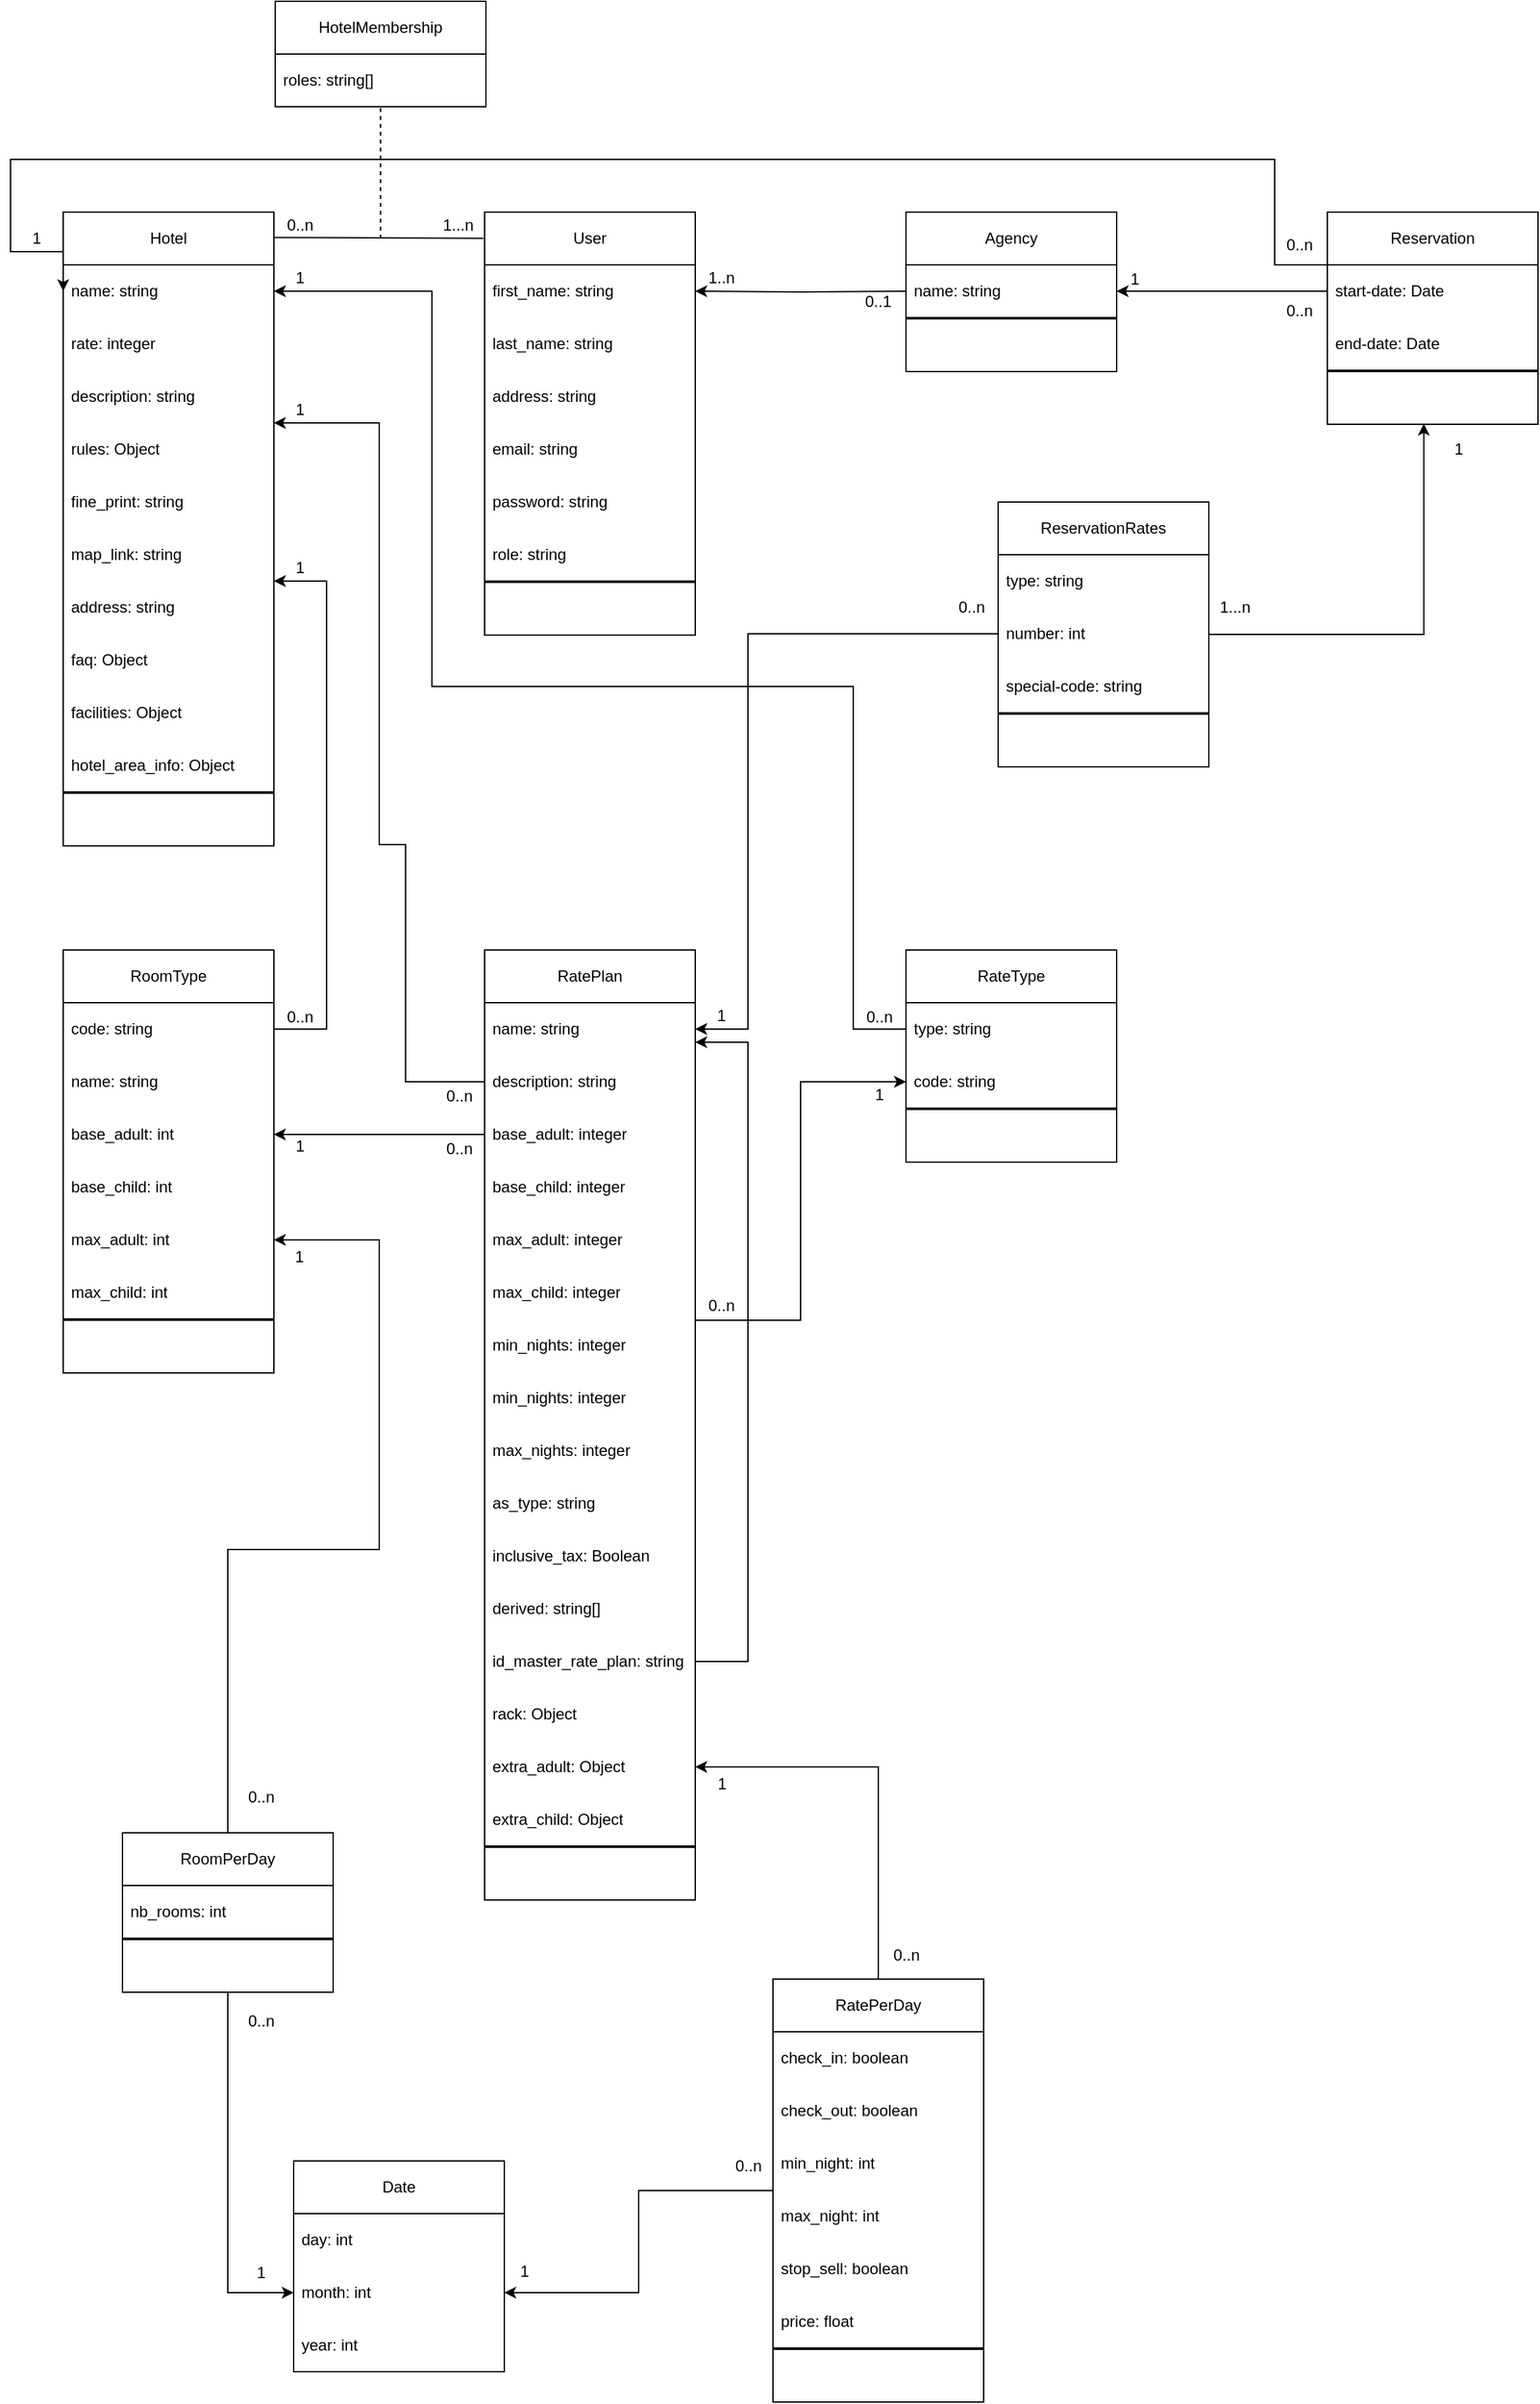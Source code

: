 <mxfile version="26.1.3" pages="2">
  <diagram name="back" id="2IFXZAdZZrmlk66LD_OR">
    <mxGraphModel dx="3695" dy="2671" grid="1" gridSize="10" guides="1" tooltips="1" connect="1" arrows="1" fold="1" page="1" pageScale="1" pageWidth="827" pageHeight="1169" math="0" shadow="0">
      <root>
        <mxCell id="PoB1fa8mYEsgJ53ES_LY-0" />
        <mxCell id="PoB1fa8mYEsgJ53ES_LY-1" parent="PoB1fa8mYEsgJ53ES_LY-0" />
        <mxCell id="PoB1fa8mYEsgJ53ES_LY-2" value="User" style="swimlane;fontStyle=0;childLayout=stackLayout;horizontal=1;startSize=40;horizontalStack=0;resizeParent=1;resizeParentMax=0;resizeLast=0;collapsible=1;marginBottom=0;whiteSpace=wrap;html=1;" parent="PoB1fa8mYEsgJ53ES_LY-1" vertex="1">
          <mxGeometry x="320" width="160" height="321" as="geometry">
            <mxRectangle x="320" width="160" height="40" as="alternateBounds" />
          </mxGeometry>
        </mxCell>
        <mxCell id="PoB1fa8mYEsgJ53ES_LY-4" value="first_name: string" style="text;strokeColor=none;fillColor=none;align=left;verticalAlign=middle;spacingLeft=4;spacingRight=4;overflow=hidden;points=[[0,0.5],[1,0.5]];portConstraint=eastwest;rotatable=0;whiteSpace=wrap;html=1;" parent="PoB1fa8mYEsgJ53ES_LY-2" vertex="1">
          <mxGeometry y="40" width="160" height="40" as="geometry" />
        </mxCell>
        <mxCell id="PoB1fa8mYEsgJ53ES_LY-5" value="&lt;div&gt;last_name: string&lt;/div&gt;" style="text;strokeColor=none;fillColor=none;align=left;verticalAlign=middle;spacingLeft=4;spacingRight=4;overflow=hidden;points=[[0,0.5],[1,0.5]];portConstraint=eastwest;rotatable=0;whiteSpace=wrap;html=1;" parent="PoB1fa8mYEsgJ53ES_LY-2" vertex="1">
          <mxGeometry y="80" width="160" height="40" as="geometry" />
        </mxCell>
        <mxCell id="PoB1fa8mYEsgJ53ES_LY-6" value="address: string" style="text;strokeColor=none;fillColor=none;align=left;verticalAlign=middle;spacingLeft=4;spacingRight=4;overflow=hidden;points=[[0,0.5],[1,0.5]];portConstraint=eastwest;rotatable=0;whiteSpace=wrap;html=1;" parent="PoB1fa8mYEsgJ53ES_LY-2" vertex="1">
          <mxGeometry y="120" width="160" height="40" as="geometry" />
        </mxCell>
        <mxCell id="PoB1fa8mYEsgJ53ES_LY-7" value="email: string" style="text;strokeColor=none;fillColor=none;align=left;verticalAlign=middle;spacingLeft=4;spacingRight=4;overflow=hidden;points=[[0,0.5],[1,0.5]];portConstraint=eastwest;rotatable=0;whiteSpace=wrap;html=1;" parent="PoB1fa8mYEsgJ53ES_LY-2" vertex="1">
          <mxGeometry y="160" width="160" height="40" as="geometry" />
        </mxCell>
        <mxCell id="PoB1fa8mYEsgJ53ES_LY-8" value="password: string" style="text;strokeColor=none;fillColor=none;align=left;verticalAlign=middle;spacingLeft=4;spacingRight=4;overflow=hidden;points=[[0,0.5],[1,0.5]];portConstraint=eastwest;rotatable=0;whiteSpace=wrap;html=1;" parent="PoB1fa8mYEsgJ53ES_LY-2" vertex="1">
          <mxGeometry y="200" width="160" height="40" as="geometry" />
        </mxCell>
        <mxCell id="HLFJAPe5m7c0cAaOUKa2-43" value="role: string" style="text;strokeColor=none;fillColor=none;align=left;verticalAlign=middle;spacingLeft=4;spacingRight=4;overflow=hidden;points=[[0,0.5],[1,0.5]];portConstraint=eastwest;rotatable=0;whiteSpace=wrap;html=1;" parent="PoB1fa8mYEsgJ53ES_LY-2" vertex="1">
          <mxGeometry y="240" width="160" height="40" as="geometry" />
        </mxCell>
        <mxCell id="HLFJAPe5m7c0cAaOUKa2-66" value="name: string" style="text;strokeColor=default;fillColor=none;align=left;verticalAlign=middle;spacingLeft=4;spacingRight=4;overflow=hidden;points=[[0,0.5],[1,0.5]];portConstraint=eastwest;rotatable=0;whiteSpace=wrap;html=1;" parent="PoB1fa8mYEsgJ53ES_LY-2" vertex="1">
          <mxGeometry y="280" width="160" height="1" as="geometry" />
        </mxCell>
        <mxCell id="HLFJAPe5m7c0cAaOUKa2-67" value="&lt;div&gt;&amp;nbsp;&lt;/div&gt;" style="text;strokeColor=none;fillColor=none;align=left;verticalAlign=middle;spacingLeft=4;spacingRight=4;overflow=hidden;points=[[0,0.5],[1,0.5]];portConstraint=eastwest;rotatable=0;whiteSpace=wrap;html=1;" parent="PoB1fa8mYEsgJ53ES_LY-2" vertex="1">
          <mxGeometry y="281" width="160" height="40" as="geometry" />
        </mxCell>
        <mxCell id="PoB1fa8mYEsgJ53ES_LY-12" value="Agency" style="swimlane;fontStyle=0;childLayout=stackLayout;horizontal=1;startSize=40;horizontalStack=0;resizeParent=1;resizeParentMax=0;resizeLast=0;collapsible=1;marginBottom=0;whiteSpace=wrap;html=1;swimlaneLine=1;rounded=0;shadow=0;glass=0;" parent="PoB1fa8mYEsgJ53ES_LY-1" vertex="1">
          <mxGeometry x="640" width="160" height="121" as="geometry">
            <mxRectangle x="680" width="160" height="40" as="alternateBounds" />
          </mxGeometry>
        </mxCell>
        <mxCell id="PoB1fa8mYEsgJ53ES_LY-14" value="name: string" style="text;strokeColor=none;fillColor=none;align=left;verticalAlign=middle;spacingLeft=4;spacingRight=4;overflow=hidden;points=[[0,0.5],[1,0.5]];portConstraint=eastwest;rotatable=0;whiteSpace=wrap;html=1;" parent="PoB1fa8mYEsgJ53ES_LY-12" vertex="1">
          <mxGeometry y="40" width="160" height="40" as="geometry" />
        </mxCell>
        <mxCell id="HLFJAPe5m7c0cAaOUKa2-56" value="name: string" style="text;strokeColor=default;fillColor=none;align=left;verticalAlign=middle;spacingLeft=4;spacingRight=4;overflow=hidden;points=[[0,0.5],[1,0.5]];portConstraint=eastwest;rotatable=0;whiteSpace=wrap;html=1;" parent="PoB1fa8mYEsgJ53ES_LY-12" vertex="1">
          <mxGeometry y="80" width="160" height="1" as="geometry" />
        </mxCell>
        <mxCell id="HLFJAPe5m7c0cAaOUKa2-57" value="&lt;div&gt;&amp;nbsp;&lt;/div&gt;" style="text;strokeColor=none;fillColor=none;align=left;verticalAlign=middle;spacingLeft=4;spacingRight=4;overflow=hidden;points=[[0,0.5],[1,0.5]];portConstraint=eastwest;rotatable=0;whiteSpace=wrap;html=1;" parent="PoB1fa8mYEsgJ53ES_LY-12" vertex="1">
          <mxGeometry y="81" width="160" height="40" as="geometry" />
        </mxCell>
        <mxCell id="PoB1fa8mYEsgJ53ES_LY-16" value="Hotel" style="swimlane;fontStyle=0;childLayout=stackLayout;horizontal=1;startSize=40;horizontalStack=0;resizeParent=1;resizeParentMax=0;resizeLast=0;collapsible=1;marginBottom=0;whiteSpace=wrap;html=1;" parent="PoB1fa8mYEsgJ53ES_LY-1" vertex="1">
          <mxGeometry width="160" height="481" as="geometry">
            <mxRectangle width="160" height="40" as="alternateBounds" />
          </mxGeometry>
        </mxCell>
        <mxCell id="PoB1fa8mYEsgJ53ES_LY-19" value="name: string" style="text;strokeColor=none;fillColor=none;align=left;verticalAlign=middle;spacingLeft=4;spacingRight=4;overflow=hidden;points=[[0,0.5],[1,0.5]];portConstraint=eastwest;rotatable=0;whiteSpace=wrap;html=1;" parent="PoB1fa8mYEsgJ53ES_LY-16" vertex="1">
          <mxGeometry y="40" width="160" height="40" as="geometry" />
        </mxCell>
        <mxCell id="PoB1fa8mYEsgJ53ES_LY-20" value="&lt;div&gt;rate: integer&lt;/div&gt;" style="text;strokeColor=none;fillColor=none;align=left;verticalAlign=middle;spacingLeft=4;spacingRight=4;overflow=hidden;points=[[0,0.5],[1,0.5]];portConstraint=eastwest;rotatable=0;whiteSpace=wrap;html=1;" parent="PoB1fa8mYEsgJ53ES_LY-16" vertex="1">
          <mxGeometry y="80" width="160" height="40" as="geometry" />
        </mxCell>
        <mxCell id="PoB1fa8mYEsgJ53ES_LY-21" value="description: string" style="text;strokeColor=none;fillColor=none;align=left;verticalAlign=middle;spacingLeft=4;spacingRight=4;overflow=hidden;points=[[0,0.5],[1,0.5]];portConstraint=eastwest;rotatable=0;whiteSpace=wrap;html=1;" parent="PoB1fa8mYEsgJ53ES_LY-16" vertex="1">
          <mxGeometry y="120" width="160" height="40" as="geometry" />
        </mxCell>
        <mxCell id="PoB1fa8mYEsgJ53ES_LY-22" value="rules: Object" style="text;strokeColor=none;fillColor=none;align=left;verticalAlign=middle;spacingLeft=4;spacingRight=4;overflow=hidden;points=[[0,0.5],[1,0.5]];portConstraint=eastwest;rotatable=0;whiteSpace=wrap;html=1;" parent="PoB1fa8mYEsgJ53ES_LY-16" vertex="1">
          <mxGeometry y="160" width="160" height="40" as="geometry" />
        </mxCell>
        <mxCell id="PoB1fa8mYEsgJ53ES_LY-23" value="fine_print: string" style="text;strokeColor=none;fillColor=none;align=left;verticalAlign=middle;spacingLeft=4;spacingRight=4;overflow=hidden;points=[[0,0.5],[1,0.5]];portConstraint=eastwest;rotatable=0;whiteSpace=wrap;html=1;" parent="PoB1fa8mYEsgJ53ES_LY-16" vertex="1">
          <mxGeometry y="200" width="160" height="40" as="geometry" />
        </mxCell>
        <mxCell id="PoB1fa8mYEsgJ53ES_LY-24" value="map_link: string" style="text;strokeColor=none;fillColor=none;align=left;verticalAlign=middle;spacingLeft=4;spacingRight=4;overflow=hidden;points=[[0,0.5],[1,0.5]];portConstraint=eastwest;rotatable=0;whiteSpace=wrap;html=1;" parent="PoB1fa8mYEsgJ53ES_LY-16" vertex="1">
          <mxGeometry y="240" width="160" height="40" as="geometry" />
        </mxCell>
        <mxCell id="PoB1fa8mYEsgJ53ES_LY-25" value="address: string" style="text;strokeColor=none;fillColor=none;align=left;verticalAlign=middle;spacingLeft=4;spacingRight=4;overflow=hidden;points=[[0,0.5],[1,0.5]];portConstraint=eastwest;rotatable=0;whiteSpace=wrap;html=1;" parent="PoB1fa8mYEsgJ53ES_LY-16" vertex="1">
          <mxGeometry y="280" width="160" height="40" as="geometry" />
        </mxCell>
        <mxCell id="PoB1fa8mYEsgJ53ES_LY-26" value="faq: Object" style="text;strokeColor=none;fillColor=none;align=left;verticalAlign=middle;spacingLeft=4;spacingRight=4;overflow=hidden;points=[[0,0.5],[1,0.5]];portConstraint=eastwest;rotatable=0;whiteSpace=wrap;html=1;" parent="PoB1fa8mYEsgJ53ES_LY-16" vertex="1">
          <mxGeometry y="320" width="160" height="40" as="geometry" />
        </mxCell>
        <mxCell id="PoB1fa8mYEsgJ53ES_LY-27" value="facilities: Object" style="text;strokeColor=none;fillColor=none;align=left;verticalAlign=middle;spacingLeft=4;spacingRight=4;overflow=hidden;points=[[0,0.5],[1,0.5]];portConstraint=eastwest;rotatable=0;whiteSpace=wrap;html=1;" parent="PoB1fa8mYEsgJ53ES_LY-16" vertex="1">
          <mxGeometry y="360" width="160" height="40" as="geometry" />
        </mxCell>
        <mxCell id="PoB1fa8mYEsgJ53ES_LY-28" value="hotel_area_info: Object" style="text;strokeColor=none;fillColor=none;align=left;verticalAlign=middle;spacingLeft=4;spacingRight=4;overflow=hidden;points=[[0,0.5],[1,0.5]];portConstraint=eastwest;rotatable=0;whiteSpace=wrap;html=1;" parent="PoB1fa8mYEsgJ53ES_LY-16" vertex="1">
          <mxGeometry y="400" width="160" height="40" as="geometry" />
        </mxCell>
        <mxCell id="HLFJAPe5m7c0cAaOUKa2-68" value="name: string" style="text;strokeColor=default;fillColor=none;align=left;verticalAlign=middle;spacingLeft=4;spacingRight=4;overflow=hidden;points=[[0,0.5],[1,0.5]];portConstraint=eastwest;rotatable=0;whiteSpace=wrap;html=1;" parent="PoB1fa8mYEsgJ53ES_LY-16" vertex="1">
          <mxGeometry y="440" width="160" height="1" as="geometry" />
        </mxCell>
        <mxCell id="HLFJAPe5m7c0cAaOUKa2-69" value="&lt;div&gt;&amp;nbsp;&lt;/div&gt;" style="text;strokeColor=none;fillColor=none;align=left;verticalAlign=middle;spacingLeft=4;spacingRight=4;overflow=hidden;points=[[0,0.5],[1,0.5]];portConstraint=eastwest;rotatable=0;whiteSpace=wrap;html=1;" parent="PoB1fa8mYEsgJ53ES_LY-16" vertex="1">
          <mxGeometry y="441" width="160" height="40" as="geometry" />
        </mxCell>
        <mxCell id="PoB1fa8mYEsgJ53ES_LY-33" value="Reservation" style="swimlane;fontStyle=0;childLayout=stackLayout;horizontal=1;startSize=40;horizontalStack=0;resizeParent=1;resizeParentMax=0;resizeLast=0;collapsible=1;marginBottom=0;whiteSpace=wrap;html=1;" parent="PoB1fa8mYEsgJ53ES_LY-1" vertex="1">
          <mxGeometry x="960" width="160" height="161" as="geometry">
            <mxRectangle x="-280" y="80" width="160" height="40" as="alternateBounds" />
          </mxGeometry>
        </mxCell>
        <mxCell id="PoB1fa8mYEsgJ53ES_LY-37" value="start-date: Date" style="text;strokeColor=none;fillColor=none;align=left;verticalAlign=middle;spacingLeft=4;spacingRight=4;overflow=hidden;points=[[0,0.5],[1,0.5]];portConstraint=eastwest;rotatable=0;whiteSpace=wrap;html=1;" parent="PoB1fa8mYEsgJ53ES_LY-33" vertex="1">
          <mxGeometry y="40" width="160" height="40" as="geometry" />
        </mxCell>
        <mxCell id="PoB1fa8mYEsgJ53ES_LY-38" value="end-date: Date" style="text;strokeColor=none;fillColor=none;align=left;verticalAlign=middle;spacingLeft=4;spacingRight=4;overflow=hidden;points=[[0,0.5],[1,0.5]];portConstraint=eastwest;rotatable=0;whiteSpace=wrap;html=1;" parent="PoB1fa8mYEsgJ53ES_LY-33" vertex="1">
          <mxGeometry y="80" width="160" height="40" as="geometry" />
        </mxCell>
        <mxCell id="HLFJAPe5m7c0cAaOUKa2-58" value="name: string" style="text;strokeColor=default;fillColor=none;align=left;verticalAlign=middle;spacingLeft=4;spacingRight=4;overflow=hidden;points=[[0,0.5],[1,0.5]];portConstraint=eastwest;rotatable=0;whiteSpace=wrap;html=1;" parent="PoB1fa8mYEsgJ53ES_LY-33" vertex="1">
          <mxGeometry y="120" width="160" height="1" as="geometry" />
        </mxCell>
        <mxCell id="HLFJAPe5m7c0cAaOUKa2-59" value="&lt;div&gt;&amp;nbsp;&lt;/div&gt;" style="text;strokeColor=none;fillColor=none;align=left;verticalAlign=middle;spacingLeft=4;spacingRight=4;overflow=hidden;points=[[0,0.5],[1,0.5]];portConstraint=eastwest;rotatable=0;whiteSpace=wrap;html=1;" parent="PoB1fa8mYEsgJ53ES_LY-33" vertex="1">
          <mxGeometry y="121" width="160" height="40" as="geometry" />
        </mxCell>
        <mxCell id="PoB1fa8mYEsgJ53ES_LY-40" value="RateType" style="swimlane;fontStyle=0;childLayout=stackLayout;horizontal=1;startSize=40;horizontalStack=0;resizeParent=1;resizeParentMax=0;resizeLast=0;collapsible=1;marginBottom=0;whiteSpace=wrap;html=1;" parent="PoB1fa8mYEsgJ53ES_LY-1" vertex="1">
          <mxGeometry x="640" y="560" width="160" height="161" as="geometry">
            <mxRectangle x="600" y="360" width="160" height="40" as="alternateBounds" />
          </mxGeometry>
        </mxCell>
        <mxCell id="PoB1fa8mYEsgJ53ES_LY-42" value="&lt;div&gt;type: string&lt;/div&gt;" style="text;strokeColor=none;fillColor=none;align=left;verticalAlign=middle;spacingLeft=4;spacingRight=4;overflow=hidden;points=[[0,0.5],[1,0.5]];portConstraint=eastwest;rotatable=0;whiteSpace=wrap;html=1;" parent="PoB1fa8mYEsgJ53ES_LY-40" vertex="1">
          <mxGeometry y="40" width="160" height="40" as="geometry" />
        </mxCell>
        <mxCell id="PoB1fa8mYEsgJ53ES_LY-43" value="code: string" style="text;strokeColor=none;fillColor=none;align=left;verticalAlign=middle;spacingLeft=4;spacingRight=4;overflow=hidden;points=[[0,0.5],[1,0.5]];portConstraint=eastwest;rotatable=0;whiteSpace=wrap;html=1;" parent="PoB1fa8mYEsgJ53ES_LY-40" vertex="1">
          <mxGeometry y="80" width="160" height="40" as="geometry" />
        </mxCell>
        <mxCell id="HLFJAPe5m7c0cAaOUKa2-62" value="name: string" style="text;strokeColor=default;fillColor=none;align=left;verticalAlign=middle;spacingLeft=4;spacingRight=4;overflow=hidden;points=[[0,0.5],[1,0.5]];portConstraint=eastwest;rotatable=0;whiteSpace=wrap;html=1;" parent="PoB1fa8mYEsgJ53ES_LY-40" vertex="1">
          <mxGeometry y="120" width="160" height="1" as="geometry" />
        </mxCell>
        <mxCell id="HLFJAPe5m7c0cAaOUKa2-63" value="&lt;div&gt;&amp;nbsp;&lt;/div&gt;" style="text;strokeColor=none;fillColor=none;align=left;verticalAlign=middle;spacingLeft=4;spacingRight=4;overflow=hidden;points=[[0,0.5],[1,0.5]];portConstraint=eastwest;rotatable=0;whiteSpace=wrap;html=1;" parent="PoB1fa8mYEsgJ53ES_LY-40" vertex="1">
          <mxGeometry y="121" width="160" height="40" as="geometry" />
        </mxCell>
        <mxCell id="PoB1fa8mYEsgJ53ES_LY-44" value="RatePlan" style="swimlane;fontStyle=0;childLayout=stackLayout;horizontal=1;startSize=40;horizontalStack=0;resizeParent=1;resizeParentMax=0;resizeLast=0;collapsible=1;marginBottom=0;whiteSpace=wrap;html=1;direction=east;" parent="PoB1fa8mYEsgJ53ES_LY-1" vertex="1">
          <mxGeometry x="320" y="560" width="160" height="721" as="geometry">
            <mxRectangle x="310" y="380" width="160" height="40" as="alternateBounds" />
          </mxGeometry>
        </mxCell>
        <mxCell id="PoB1fa8mYEsgJ53ES_LY-48" value="name: string" style="text;strokeColor=none;fillColor=none;align=left;verticalAlign=middle;spacingLeft=4;spacingRight=4;overflow=hidden;points=[[0,0.5],[1,0.5]];portConstraint=eastwest;rotatable=0;whiteSpace=wrap;html=1;" parent="PoB1fa8mYEsgJ53ES_LY-44" vertex="1">
          <mxGeometry y="40" width="160" height="40" as="geometry" />
        </mxCell>
        <mxCell id="PoB1fa8mYEsgJ53ES_LY-49" value="description: string" style="text;strokeColor=none;fillColor=none;align=left;verticalAlign=middle;spacingLeft=4;spacingRight=4;overflow=hidden;points=[[0,0.5],[1,0.5]];portConstraint=eastwest;rotatable=0;whiteSpace=wrap;html=1;" parent="PoB1fa8mYEsgJ53ES_LY-44" vertex="1">
          <mxGeometry y="80" width="160" height="40" as="geometry" />
        </mxCell>
        <mxCell id="PoB1fa8mYEsgJ53ES_LY-50" value="base_adult: integer" style="text;strokeColor=none;fillColor=none;align=left;verticalAlign=middle;spacingLeft=4;spacingRight=4;overflow=hidden;points=[[0,0.5],[1,0.5]];portConstraint=eastwest;rotatable=0;whiteSpace=wrap;html=1;" parent="PoB1fa8mYEsgJ53ES_LY-44" vertex="1">
          <mxGeometry y="120" width="160" height="40" as="geometry" />
        </mxCell>
        <mxCell id="PoB1fa8mYEsgJ53ES_LY-51" value="base_child: integer" style="text;strokeColor=none;fillColor=none;align=left;verticalAlign=middle;spacingLeft=4;spacingRight=4;overflow=hidden;points=[[0,0.5],[1,0.5]];portConstraint=eastwest;rotatable=0;whiteSpace=wrap;html=1;" parent="PoB1fa8mYEsgJ53ES_LY-44" vertex="1">
          <mxGeometry y="160" width="160" height="40" as="geometry" />
        </mxCell>
        <mxCell id="PoB1fa8mYEsgJ53ES_LY-52" value="max_adult: integer" style="text;strokeColor=none;fillColor=none;align=left;verticalAlign=middle;spacingLeft=4;spacingRight=4;overflow=hidden;points=[[0,0.5],[1,0.5]];portConstraint=eastwest;rotatable=0;whiteSpace=wrap;html=1;" parent="PoB1fa8mYEsgJ53ES_LY-44" vertex="1">
          <mxGeometry y="200" width="160" height="40" as="geometry" />
        </mxCell>
        <mxCell id="PoB1fa8mYEsgJ53ES_LY-53" value="max_child: integer" style="text;strokeColor=none;fillColor=none;align=left;verticalAlign=middle;spacingLeft=4;spacingRight=4;overflow=hidden;points=[[0,0.5],[1,0.5]];portConstraint=eastwest;rotatable=0;whiteSpace=wrap;html=1;" parent="PoB1fa8mYEsgJ53ES_LY-44" vertex="1">
          <mxGeometry y="240" width="160" height="40" as="geometry" />
        </mxCell>
        <mxCell id="HLFJAPe5m7c0cAaOUKa2-5" value="min_nights: integer" style="text;strokeColor=none;fillColor=none;align=left;verticalAlign=middle;spacingLeft=4;spacingRight=4;overflow=hidden;points=[[0,0.5],[1,0.5]];portConstraint=eastwest;rotatable=0;whiteSpace=wrap;html=1;" parent="PoB1fa8mYEsgJ53ES_LY-44" vertex="1">
          <mxGeometry y="280" width="160" height="40" as="geometry" />
        </mxCell>
        <mxCell id="PoB1fa8mYEsgJ53ES_LY-54" value="min_nights: integer" style="text;strokeColor=none;fillColor=none;align=left;verticalAlign=middle;spacingLeft=4;spacingRight=4;overflow=hidden;points=[[0,0.5],[1,0.5]];portConstraint=eastwest;rotatable=0;whiteSpace=wrap;html=1;" parent="PoB1fa8mYEsgJ53ES_LY-44" vertex="1">
          <mxGeometry y="320" width="160" height="40" as="geometry" />
        </mxCell>
        <mxCell id="PoB1fa8mYEsgJ53ES_LY-55" value="max_nights: integer" style="text;strokeColor=none;fillColor=none;align=left;verticalAlign=middle;spacingLeft=4;spacingRight=4;overflow=hidden;points=[[0,0.5],[1,0.5]];portConstraint=eastwest;rotatable=0;whiteSpace=wrap;html=1;" parent="PoB1fa8mYEsgJ53ES_LY-44" vertex="1">
          <mxGeometry y="360" width="160" height="40" as="geometry" />
        </mxCell>
        <mxCell id="PoB1fa8mYEsgJ53ES_LY-56" value="&lt;div&gt;as_type: string&lt;/div&gt;" style="text;strokeColor=none;fillColor=none;align=left;verticalAlign=middle;spacingLeft=4;spacingRight=4;overflow=hidden;points=[[0,0.5],[1,0.5]];portConstraint=eastwest;rotatable=0;whiteSpace=wrap;html=1;" parent="PoB1fa8mYEsgJ53ES_LY-44" vertex="1">
          <mxGeometry y="400" width="160" height="40" as="geometry" />
        </mxCell>
        <mxCell id="PoB1fa8mYEsgJ53ES_LY-57" value="inclusive_tax: Boolean" style="text;strokeColor=none;fillColor=none;align=left;verticalAlign=middle;spacingLeft=4;spacingRight=4;overflow=hidden;points=[[0,0.5],[1,0.5]];portConstraint=eastwest;rotatable=0;whiteSpace=wrap;html=1;" parent="PoB1fa8mYEsgJ53ES_LY-44" vertex="1">
          <mxGeometry y="440" width="160" height="40" as="geometry" />
        </mxCell>
        <mxCell id="PoB1fa8mYEsgJ53ES_LY-58" value="derived: string[]" style="text;strokeColor=none;fillColor=none;align=left;verticalAlign=middle;spacingLeft=4;spacingRight=4;overflow=hidden;points=[[0,0.5],[1,0.5]];portConstraint=eastwest;rotatable=0;whiteSpace=wrap;html=1;" parent="PoB1fa8mYEsgJ53ES_LY-44" vertex="1">
          <mxGeometry y="480" width="160" height="40" as="geometry" />
        </mxCell>
        <mxCell id="PoB1fa8mYEsgJ53ES_LY-59" value="id_master_rate_plan: string" style="text;strokeColor=none;fillColor=none;align=left;verticalAlign=middle;spacingLeft=4;spacingRight=4;overflow=hidden;points=[[0,0.5],[1,0.5]];portConstraint=eastwest;rotatable=0;whiteSpace=wrap;html=1;" parent="PoB1fa8mYEsgJ53ES_LY-44" vertex="1">
          <mxGeometry y="520" width="160" height="40" as="geometry" />
        </mxCell>
        <mxCell id="PoB1fa8mYEsgJ53ES_LY-60" value="rack: Object" style="text;strokeColor=none;fillColor=none;align=left;verticalAlign=middle;spacingLeft=4;spacingRight=4;overflow=hidden;points=[[0,0.5],[1,0.5]];portConstraint=eastwest;rotatable=0;whiteSpace=wrap;html=1;" parent="PoB1fa8mYEsgJ53ES_LY-44" vertex="1">
          <mxGeometry y="560" width="160" height="40" as="geometry" />
        </mxCell>
        <mxCell id="PoB1fa8mYEsgJ53ES_LY-61" value="extra_adult: Object" style="text;strokeColor=none;fillColor=none;align=left;verticalAlign=middle;spacingLeft=4;spacingRight=4;overflow=hidden;points=[[0,0.5],[1,0.5]];portConstraint=eastwest;rotatable=0;whiteSpace=wrap;html=1;" parent="PoB1fa8mYEsgJ53ES_LY-44" vertex="1">
          <mxGeometry y="600" width="160" height="40" as="geometry" />
        </mxCell>
        <mxCell id="PoB1fa8mYEsgJ53ES_LY-62" value="extra_child: Object" style="text;strokeColor=none;fillColor=none;align=left;verticalAlign=middle;spacingLeft=4;spacingRight=4;overflow=hidden;points=[[0,0.5],[1,0.5]];portConstraint=eastwest;rotatable=0;whiteSpace=wrap;html=1;" parent="PoB1fa8mYEsgJ53ES_LY-44" vertex="1">
          <mxGeometry y="640" width="160" height="40" as="geometry" />
        </mxCell>
        <mxCell id="OgTOjIB5gNcgOwSE4Jq8-29" style="edgeStyle=orthogonalEdgeStyle;rounded=0;orthogonalLoop=1;jettySize=auto;html=1;exitX=1;exitY=0.5;exitDx=0;exitDy=0;" parent="PoB1fa8mYEsgJ53ES_LY-44" source="PoB1fa8mYEsgJ53ES_LY-59" edge="1">
          <mxGeometry relative="1" as="geometry">
            <mxPoint x="160" y="70" as="targetPoint" />
            <Array as="points">
              <mxPoint x="200" y="540" />
              <mxPoint x="200" y="70" />
            </Array>
            <mxPoint x="190" y="620" as="sourcePoint" />
          </mxGeometry>
        </mxCell>
        <mxCell id="HLFJAPe5m7c0cAaOUKa2-64" value="name: string" style="text;strokeColor=default;fillColor=none;align=left;verticalAlign=middle;spacingLeft=4;spacingRight=4;overflow=hidden;points=[[0,0.5],[1,0.5]];portConstraint=eastwest;rotatable=0;whiteSpace=wrap;html=1;" parent="PoB1fa8mYEsgJ53ES_LY-44" vertex="1">
          <mxGeometry y="680" width="160" height="1" as="geometry" />
        </mxCell>
        <mxCell id="HLFJAPe5m7c0cAaOUKa2-65" value="&lt;div&gt;&amp;nbsp;&lt;/div&gt;" style="text;strokeColor=none;fillColor=none;align=left;verticalAlign=middle;spacingLeft=4;spacingRight=4;overflow=hidden;points=[[0,0.5],[1,0.5]];portConstraint=eastwest;rotatable=0;whiteSpace=wrap;html=1;" parent="PoB1fa8mYEsgJ53ES_LY-44" vertex="1">
          <mxGeometry y="681" width="160" height="40" as="geometry" />
        </mxCell>
        <mxCell id="PoB1fa8mYEsgJ53ES_LY-63" value="RoomType" style="swimlane;fontStyle=0;childLayout=stackLayout;horizontal=1;startSize=40;horizontalStack=0;resizeParent=1;resizeParentMax=0;resizeLast=0;collapsible=1;marginBottom=0;whiteSpace=wrap;html=1;" parent="PoB1fa8mYEsgJ53ES_LY-1" vertex="1">
          <mxGeometry y="560" width="160" height="321" as="geometry">
            <mxRectangle y="640" width="160" height="38" as="alternateBounds" />
          </mxGeometry>
        </mxCell>
        <mxCell id="PoB1fa8mYEsgJ53ES_LY-65" value="code: string" style="text;strokeColor=none;fillColor=none;align=left;verticalAlign=middle;spacingLeft=4;spacingRight=4;overflow=hidden;points=[[0,0.5],[1,0.5]];portConstraint=eastwest;rotatable=0;whiteSpace=wrap;html=1;" parent="PoB1fa8mYEsgJ53ES_LY-63" vertex="1">
          <mxGeometry y="40" width="160" height="40" as="geometry" />
        </mxCell>
        <mxCell id="PoB1fa8mYEsgJ53ES_LY-66" value="name: string" style="text;strokeColor=none;fillColor=none;align=left;verticalAlign=middle;spacingLeft=4;spacingRight=4;overflow=hidden;points=[[0,0.5],[1,0.5]];portConstraint=eastwest;rotatable=0;whiteSpace=wrap;html=1;" parent="PoB1fa8mYEsgJ53ES_LY-63" vertex="1">
          <mxGeometry y="80" width="160" height="40" as="geometry" />
        </mxCell>
        <mxCell id="PoB1fa8mYEsgJ53ES_LY-67" value="base_adult: int" style="text;strokeColor=none;fillColor=none;align=left;verticalAlign=middle;spacingLeft=4;spacingRight=4;overflow=hidden;points=[[0,0.5],[1,0.5]];portConstraint=eastwest;rotatable=0;whiteSpace=wrap;html=1;" parent="PoB1fa8mYEsgJ53ES_LY-63" vertex="1">
          <mxGeometry y="120" width="160" height="40" as="geometry" />
        </mxCell>
        <mxCell id="PoB1fa8mYEsgJ53ES_LY-68" value="base_child: int" style="text;strokeColor=none;fillColor=none;align=left;verticalAlign=middle;spacingLeft=4;spacingRight=4;overflow=hidden;points=[[0,0.5],[1,0.5]];portConstraint=eastwest;rotatable=0;whiteSpace=wrap;html=1;" parent="PoB1fa8mYEsgJ53ES_LY-63" vertex="1">
          <mxGeometry y="160" width="160" height="40" as="geometry" />
        </mxCell>
        <mxCell id="PoB1fa8mYEsgJ53ES_LY-69" value="max_adult: int" style="text;strokeColor=none;fillColor=none;align=left;verticalAlign=middle;spacingLeft=4;spacingRight=4;overflow=hidden;points=[[0,0.5],[1,0.5]];portConstraint=eastwest;rotatable=0;whiteSpace=wrap;html=1;" parent="PoB1fa8mYEsgJ53ES_LY-63" vertex="1">
          <mxGeometry y="200" width="160" height="40" as="geometry" />
        </mxCell>
        <mxCell id="PoB1fa8mYEsgJ53ES_LY-70" value="max_child: int" style="text;strokeColor=none;fillColor=none;align=left;verticalAlign=middle;spacingLeft=4;spacingRight=4;overflow=hidden;points=[[0,0.5],[1,0.5]];portConstraint=eastwest;rotatable=0;whiteSpace=wrap;html=1;" parent="PoB1fa8mYEsgJ53ES_LY-63" vertex="1">
          <mxGeometry y="240" width="160" height="40" as="geometry" />
        </mxCell>
        <mxCell id="HLFJAPe5m7c0cAaOUKa2-70" value="name: string" style="text;strokeColor=default;fillColor=none;align=left;verticalAlign=middle;spacingLeft=4;spacingRight=4;overflow=hidden;points=[[0,0.5],[1,0.5]];portConstraint=eastwest;rotatable=0;whiteSpace=wrap;html=1;" parent="PoB1fa8mYEsgJ53ES_LY-63" vertex="1">
          <mxGeometry y="280" width="160" height="1" as="geometry" />
        </mxCell>
        <mxCell id="HLFJAPe5m7c0cAaOUKa2-71" value="&lt;div&gt;&amp;nbsp;&lt;/div&gt;" style="text;strokeColor=none;fillColor=none;align=left;verticalAlign=middle;spacingLeft=4;spacingRight=4;overflow=hidden;points=[[0,0.5],[1,0.5]];portConstraint=eastwest;rotatable=0;whiteSpace=wrap;html=1;" parent="PoB1fa8mYEsgJ53ES_LY-63" vertex="1">
          <mxGeometry y="281" width="160" height="40" as="geometry" />
        </mxCell>
        <mxCell id="hYAx-ai2Oh1dn2l5RxUX-13" style="edgeStyle=orthogonalEdgeStyle;rounded=0;orthogonalLoop=1;jettySize=auto;html=1;entryX=0.458;entryY=0.989;entryDx=0;entryDy=0;entryPerimeter=0;" parent="PoB1fa8mYEsgJ53ES_LY-1" source="PoB1fa8mYEsgJ53ES_LY-72" target="HLFJAPe5m7c0cAaOUKa2-59" edge="1">
          <mxGeometry relative="1" as="geometry">
            <mxPoint x="1040" y="180" as="targetPoint" />
            <Array as="points">
              <mxPoint x="1033" y="321" />
            </Array>
          </mxGeometry>
        </mxCell>
        <mxCell id="PoB1fa8mYEsgJ53ES_LY-72" value="ReservationRates" style="swimlane;fontStyle=0;childLayout=stackLayout;horizontal=1;startSize=40;horizontalStack=0;resizeParent=1;resizeParentMax=0;resizeLast=0;collapsible=1;marginBottom=0;whiteSpace=wrap;html=1;" parent="PoB1fa8mYEsgJ53ES_LY-1" vertex="1">
          <mxGeometry x="710" y="220" width="160" height="201" as="geometry">
            <mxRectangle x="-400" y="440" width="160" height="40" as="alternateBounds" />
          </mxGeometry>
        </mxCell>
        <mxCell id="PoB1fa8mYEsgJ53ES_LY-75" value="type: string" style="text;strokeColor=none;fillColor=none;align=left;verticalAlign=middle;spacingLeft=4;spacingRight=4;overflow=hidden;points=[[0,0.5],[1,0.5]];portConstraint=eastwest;rotatable=0;whiteSpace=wrap;html=1;" parent="PoB1fa8mYEsgJ53ES_LY-72" vertex="1">
          <mxGeometry y="40" width="160" height="40" as="geometry" />
        </mxCell>
        <mxCell id="PoB1fa8mYEsgJ53ES_LY-76" value="number: int" style="text;strokeColor=none;fillColor=none;align=left;verticalAlign=middle;spacingLeft=4;spacingRight=4;overflow=hidden;points=[[0,0.5],[1,0.5]];portConstraint=eastwest;rotatable=0;whiteSpace=wrap;html=1;" parent="PoB1fa8mYEsgJ53ES_LY-72" vertex="1">
          <mxGeometry y="80" width="160" height="40" as="geometry" />
        </mxCell>
        <mxCell id="PoB1fa8mYEsgJ53ES_LY-77" value="special-code: string" style="text;strokeColor=none;fillColor=none;align=left;verticalAlign=middle;spacingLeft=4;spacingRight=4;overflow=hidden;points=[[0,0.5],[1,0.5]];portConstraint=eastwest;rotatable=0;whiteSpace=wrap;html=1;" parent="PoB1fa8mYEsgJ53ES_LY-72" vertex="1">
          <mxGeometry y="120" width="160" height="40" as="geometry" />
        </mxCell>
        <mxCell id="HLFJAPe5m7c0cAaOUKa2-60" value="name: string" style="text;strokeColor=default;fillColor=none;align=left;verticalAlign=middle;spacingLeft=4;spacingRight=4;overflow=hidden;points=[[0,0.5],[1,0.5]];portConstraint=eastwest;rotatable=0;whiteSpace=wrap;html=1;" parent="PoB1fa8mYEsgJ53ES_LY-72" vertex="1">
          <mxGeometry y="160" width="160" height="1" as="geometry" />
        </mxCell>
        <mxCell id="HLFJAPe5m7c0cAaOUKa2-61" value="&lt;div&gt;&amp;nbsp;&lt;/div&gt;" style="text;strokeColor=none;fillColor=none;align=left;verticalAlign=middle;spacingLeft=4;spacingRight=4;overflow=hidden;points=[[0,0.5],[1,0.5]];portConstraint=eastwest;rotatable=0;whiteSpace=wrap;html=1;" parent="PoB1fa8mYEsgJ53ES_LY-72" vertex="1">
          <mxGeometry y="161" width="160" height="40" as="geometry" />
        </mxCell>
        <mxCell id="OgTOjIB5gNcgOwSE4Jq8-6" style="edgeStyle=orthogonalEdgeStyle;rounded=0;orthogonalLoop=1;jettySize=auto;html=1;entryX=1;entryY=0.5;entryDx=0;entryDy=0;" parent="PoB1fa8mYEsgJ53ES_LY-1" edge="1">
          <mxGeometry relative="1" as="geometry">
            <mxPoint x="640" y="60.059" as="sourcePoint" />
            <mxPoint x="480" y="60" as="targetPoint" />
          </mxGeometry>
        </mxCell>
        <mxCell id="OgTOjIB5gNcgOwSE4Jq8-21" value="" style="endArrow=none;html=1;rounded=0;entryX=1.001;entryY=0.04;entryDx=0;entryDy=0;entryPerimeter=0;exitX=-0.005;exitY=0.062;exitDx=0;exitDy=0;exitPerimeter=0;" parent="PoB1fa8mYEsgJ53ES_LY-1" source="PoB1fa8mYEsgJ53ES_LY-2" target="PoB1fa8mYEsgJ53ES_LY-16" edge="1">
          <mxGeometry width="50" height="50" relative="1" as="geometry">
            <mxPoint x="380" y="230" as="sourcePoint" />
            <mxPoint x="430" y="180" as="targetPoint" />
            <Array as="points" />
          </mxGeometry>
        </mxCell>
        <mxCell id="OgTOjIB5gNcgOwSE4Jq8-23" value="0..n" style="text;html=1;align=center;verticalAlign=middle;whiteSpace=wrap;rounded=0;" parent="PoB1fa8mYEsgJ53ES_LY-1" vertex="1">
          <mxGeometry x="160" width="40" height="20" as="geometry" />
        </mxCell>
        <mxCell id="OgTOjIB5gNcgOwSE4Jq8-26" value="1...n" style="text;html=1;align=center;verticalAlign=middle;whiteSpace=wrap;rounded=0;" parent="PoB1fa8mYEsgJ53ES_LY-1" vertex="1">
          <mxGeometry x="280" width="40" height="20" as="geometry" />
        </mxCell>
        <mxCell id="OgTOjIB5gNcgOwSE4Jq8-27" value="1..n" style="text;html=1;align=center;verticalAlign=middle;whiteSpace=wrap;rounded=0;" parent="PoB1fa8mYEsgJ53ES_LY-1" vertex="1">
          <mxGeometry x="480" y="40" width="40" height="20" as="geometry" />
        </mxCell>
        <mxCell id="OgTOjIB5gNcgOwSE4Jq8-28" value="0..1" style="text;html=1;align=center;verticalAlign=middle;whiteSpace=wrap;rounded=0;" parent="PoB1fa8mYEsgJ53ES_LY-1" vertex="1">
          <mxGeometry x="599" y="58" width="40" height="20" as="geometry" />
        </mxCell>
        <mxCell id="OgTOjIB5gNcgOwSE4Jq8-35" style="edgeStyle=orthogonalEdgeStyle;rounded=0;orthogonalLoop=1;jettySize=auto;html=1;entryX=1;entryY=0.5;entryDx=0;entryDy=0;" parent="PoB1fa8mYEsgJ53ES_LY-1" target="PoB1fa8mYEsgJ53ES_LY-67" edge="1">
          <mxGeometry relative="1" as="geometry">
            <Array as="points">
              <mxPoint x="210" y="700" />
              <mxPoint x="210" y="700" />
            </Array>
            <mxPoint x="320" y="700" as="sourcePoint" />
            <mxPoint x="160" y="620.0" as="targetPoint" />
          </mxGeometry>
        </mxCell>
        <mxCell id="OgTOjIB5gNcgOwSE4Jq8-36" style="edgeStyle=orthogonalEdgeStyle;rounded=0;orthogonalLoop=1;jettySize=auto;html=1;entryX=0;entryY=0.5;entryDx=0;entryDy=0;" parent="PoB1fa8mYEsgJ53ES_LY-1" target="PoB1fa8mYEsgJ53ES_LY-43" edge="1">
          <mxGeometry relative="1" as="geometry">
            <mxPoint x="480" y="840" as="sourcePoint" />
            <mxPoint x="640" y="720" as="targetPoint" />
            <Array as="points">
              <mxPoint x="560" y="841" />
              <mxPoint x="560" y="660" />
            </Array>
          </mxGeometry>
        </mxCell>
        <mxCell id="OgTOjIB5gNcgOwSE4Jq8-40" style="edgeStyle=orthogonalEdgeStyle;rounded=0;orthogonalLoop=1;jettySize=auto;html=1;entryX=1;entryY=0.5;entryDx=0;entryDy=0;exitX=0;exitY=0.5;exitDx=0;exitDy=0;" parent="PoB1fa8mYEsgJ53ES_LY-1" edge="1">
          <mxGeometry relative="1" as="geometry">
            <Array as="points">
              <mxPoint x="600" y="620" />
              <mxPoint x="600" y="360" />
              <mxPoint x="280" y="360" />
              <mxPoint x="280" y="60" />
            </Array>
            <mxPoint x="640" y="620" as="sourcePoint" />
            <mxPoint x="160" y="60" as="targetPoint" />
          </mxGeometry>
        </mxCell>
        <mxCell id="OgTOjIB5gNcgOwSE4Jq8-43" style="edgeStyle=orthogonalEdgeStyle;rounded=0;orthogonalLoop=1;jettySize=auto;html=1;exitX=0;exitY=0.5;exitDx=0;exitDy=0;" parent="PoB1fa8mYEsgJ53ES_LY-1" edge="1">
          <mxGeometry relative="1" as="geometry">
            <mxPoint x="160" y="160" as="targetPoint" />
            <Array as="points">
              <mxPoint x="320" y="660" />
              <mxPoint x="260" y="660" />
              <mxPoint x="260" y="480" />
              <mxPoint x="240" y="480" />
              <mxPoint x="240" y="160" />
              <mxPoint x="160" y="160" />
            </Array>
            <mxPoint x="320" y="620" as="sourcePoint" />
          </mxGeometry>
        </mxCell>
        <mxCell id="OgTOjIB5gNcgOwSE4Jq8-44" style="edgeStyle=orthogonalEdgeStyle;rounded=0;orthogonalLoop=1;jettySize=auto;html=1;exitX=1;exitY=0.5;exitDx=0;exitDy=0;" parent="PoB1fa8mYEsgJ53ES_LY-1" edge="1">
          <mxGeometry relative="1" as="geometry">
            <mxPoint x="160" y="280" as="targetPoint" />
            <Array as="points">
              <mxPoint x="200" y="620" />
              <mxPoint x="200" y="280" />
              <mxPoint x="160" y="280" />
            </Array>
            <mxPoint x="160" y="620" as="sourcePoint" />
          </mxGeometry>
        </mxCell>
        <mxCell id="OgTOjIB5gNcgOwSE4Jq8-45" value="1" style="text;html=1;align=center;verticalAlign=middle;whiteSpace=wrap;rounded=0;" parent="PoB1fa8mYEsgJ53ES_LY-1" vertex="1">
          <mxGeometry x="160" y="40" width="40" height="20" as="geometry" />
        </mxCell>
        <mxCell id="OgTOjIB5gNcgOwSE4Jq8-75" style="edgeStyle=orthogonalEdgeStyle;rounded=0;orthogonalLoop=1;jettySize=auto;html=1;entryX=1;entryY=0.5;entryDx=0;entryDy=0;" parent="PoB1fa8mYEsgJ53ES_LY-1" edge="1">
          <mxGeometry relative="1" as="geometry">
            <mxPoint x="960" y="60.0" as="sourcePoint" />
            <mxPoint x="800" y="60" as="targetPoint" />
          </mxGeometry>
        </mxCell>
        <mxCell id="OgTOjIB5gNcgOwSE4Jq8-76" style="edgeStyle=orthogonalEdgeStyle;rounded=0;orthogonalLoop=1;jettySize=auto;html=1;entryX=0;entryY=0.5;entryDx=0;entryDy=0;exitX=0;exitY=0.5;exitDx=0;exitDy=0;" parent="PoB1fa8mYEsgJ53ES_LY-1" source="PoB1fa8mYEsgJ53ES_LY-37" edge="1">
          <mxGeometry relative="1" as="geometry">
            <Array as="points">
              <mxPoint x="960" y="40" />
              <mxPoint x="920" y="40" />
              <mxPoint x="920" y="-40" />
              <mxPoint x="-40" y="-40" />
              <mxPoint x="-40" y="30" />
              <mxPoint y="30" />
            </Array>
            <mxPoint x="1040" y="80" as="sourcePoint" />
            <mxPoint x="2.274e-13" y="60" as="targetPoint" />
          </mxGeometry>
        </mxCell>
        <mxCell id="OgTOjIB5gNcgOwSE4Jq8-79" value="1...n" style="text;html=1;align=center;verticalAlign=middle;whiteSpace=wrap;rounded=0;" parent="PoB1fa8mYEsgJ53ES_LY-1" vertex="1">
          <mxGeometry x="870" y="290" width="40" height="20" as="geometry" />
        </mxCell>
        <mxCell id="OgTOjIB5gNcgOwSE4Jq8-81" value="0..n" style="text;html=1;align=center;verticalAlign=middle;whiteSpace=wrap;rounded=0;" parent="PoB1fa8mYEsgJ53ES_LY-1" vertex="1">
          <mxGeometry x="919" y="65" width="40" height="20" as="geometry" />
        </mxCell>
        <mxCell id="OgTOjIB5gNcgOwSE4Jq8-82" value="1" style="text;html=1;align=center;verticalAlign=middle;whiteSpace=wrap;rounded=0;" parent="PoB1fa8mYEsgJ53ES_LY-1" vertex="1">
          <mxGeometry x="794" y="41" width="40" height="20" as="geometry" />
        </mxCell>
        <mxCell id="yjbUbgJvEc7qzgxJ_jFu-0" style="edgeStyle=orthogonalEdgeStyle;rounded=0;orthogonalLoop=1;jettySize=auto;html=1;entryX=1;entryY=0.5;entryDx=0;entryDy=0;" parent="PoB1fa8mYEsgJ53ES_LY-1" edge="1">
          <mxGeometry relative="1" as="geometry">
            <Array as="points">
              <mxPoint x="710" y="320" />
              <mxPoint x="520" y="320" />
              <mxPoint x="520" y="620" />
            </Array>
            <mxPoint x="710" y="320" as="sourcePoint" />
            <mxPoint x="480" y="620.0" as="targetPoint" />
          </mxGeometry>
        </mxCell>
        <mxCell id="nFGLL9Fwa49edfk-DoNq-1" value="1" style="text;html=1;align=center;verticalAlign=middle;whiteSpace=wrap;rounded=0;" parent="PoB1fa8mYEsgJ53ES_LY-1" vertex="1">
          <mxGeometry x="1040" y="170" width="40" height="20" as="geometry" />
        </mxCell>
        <mxCell id="nFGLL9Fwa49edfk-DoNq-2" value="1" style="text;html=1;align=center;verticalAlign=middle;whiteSpace=wrap;rounded=0;" parent="PoB1fa8mYEsgJ53ES_LY-1" vertex="1">
          <mxGeometry x="480" y="600" width="40" height="20" as="geometry" />
        </mxCell>
        <mxCell id="nFGLL9Fwa49edfk-DoNq-4" value="0..n" style="text;html=1;align=center;verticalAlign=middle;whiteSpace=wrap;rounded=0;" parent="PoB1fa8mYEsgJ53ES_LY-1" vertex="1">
          <mxGeometry x="670" y="290" width="40" height="20" as="geometry" />
        </mxCell>
        <mxCell id="nFGLL9Fwa49edfk-DoNq-5" value="1" style="text;html=1;align=center;verticalAlign=middle;whiteSpace=wrap;rounded=0;" parent="PoB1fa8mYEsgJ53ES_LY-1" vertex="1">
          <mxGeometry x="600" y="660" width="40" height="20" as="geometry" />
        </mxCell>
        <mxCell id="nFGLL9Fwa49edfk-DoNq-6" value="0..n" style="text;html=1;align=center;verticalAlign=middle;whiteSpace=wrap;rounded=0;" parent="PoB1fa8mYEsgJ53ES_LY-1" vertex="1">
          <mxGeometry x="480" y="820" width="40" height="20" as="geometry" />
        </mxCell>
        <mxCell id="nFGLL9Fwa49edfk-DoNq-7" value="0..n" style="text;html=1;align=center;verticalAlign=middle;whiteSpace=wrap;rounded=0;" parent="PoB1fa8mYEsgJ53ES_LY-1" vertex="1">
          <mxGeometry x="281" y="701" width="40" height="20" as="geometry" />
        </mxCell>
        <mxCell id="nFGLL9Fwa49edfk-DoNq-10" value="1" style="text;html=1;align=center;verticalAlign=middle;whiteSpace=wrap;rounded=0;" parent="PoB1fa8mYEsgJ53ES_LY-1" vertex="1">
          <mxGeometry x="160" y="699" width="40" height="20" as="geometry" />
        </mxCell>
        <mxCell id="nFGLL9Fwa49edfk-DoNq-14" value="0..n" style="text;html=1;align=center;verticalAlign=middle;whiteSpace=wrap;rounded=0;" parent="PoB1fa8mYEsgJ53ES_LY-1" vertex="1">
          <mxGeometry x="160" y="601" width="40" height="20" as="geometry" />
        </mxCell>
        <mxCell id="nFGLL9Fwa49edfk-DoNq-15" value="0..n" style="text;html=1;align=center;verticalAlign=middle;whiteSpace=wrap;rounded=0;" parent="PoB1fa8mYEsgJ53ES_LY-1" vertex="1">
          <mxGeometry x="281" y="661" width="40" height="20" as="geometry" />
        </mxCell>
        <mxCell id="nFGLL9Fwa49edfk-DoNq-16" value="0..n" style="text;html=1;align=center;verticalAlign=middle;whiteSpace=wrap;rounded=0;" parent="PoB1fa8mYEsgJ53ES_LY-1" vertex="1">
          <mxGeometry x="600" y="601" width="40" height="20" as="geometry" />
        </mxCell>
        <mxCell id="CDOuFG7uNWL7UxUon1Ax-5" value="" style="endArrow=none;dashed=1;html=1;rounded=0;" parent="PoB1fa8mYEsgJ53ES_LY-1" edge="1">
          <mxGeometry width="50" height="50" relative="1" as="geometry">
            <mxPoint x="241" y="20" as="sourcePoint" />
            <mxPoint x="241" y="-80" as="targetPoint" />
          </mxGeometry>
        </mxCell>
        <mxCell id="CDOuFG7uNWL7UxUon1Ax-6" value="HotelMembership" style="swimlane;fontStyle=0;childLayout=stackLayout;horizontal=1;startSize=40;horizontalStack=0;resizeParent=1;resizeParentMax=0;resizeLast=0;collapsible=1;marginBottom=0;whiteSpace=wrap;html=1;" parent="PoB1fa8mYEsgJ53ES_LY-1" vertex="1">
          <mxGeometry x="161" y="-160" width="160" height="80" as="geometry" />
        </mxCell>
        <mxCell id="CDOuFG7uNWL7UxUon1Ax-11" value="roles: string[]" style="text;strokeColor=none;fillColor=none;align=left;verticalAlign=middle;spacingLeft=4;spacingRight=4;overflow=hidden;points=[[0,0.5],[1,0.5]];portConstraint=eastwest;rotatable=0;whiteSpace=wrap;html=1;" parent="CDOuFG7uNWL7UxUon1Ax-6" vertex="1">
          <mxGeometry y="40" width="160" height="40" as="geometry" />
        </mxCell>
        <mxCell id="HLFJAPe5m7c0cAaOUKa2-11" value="1" style="text;html=1;align=center;verticalAlign=middle;whiteSpace=wrap;rounded=0;" parent="PoB1fa8mYEsgJ53ES_LY-1" vertex="1">
          <mxGeometry x="160" y="260" width="40" height="20" as="geometry" />
        </mxCell>
        <mxCell id="HLFJAPe5m7c0cAaOUKa2-12" value="1" style="text;html=1;align=center;verticalAlign=middle;whiteSpace=wrap;rounded=0;" parent="PoB1fa8mYEsgJ53ES_LY-1" vertex="1">
          <mxGeometry x="160" y="140" width="40" height="20" as="geometry" />
        </mxCell>
        <mxCell id="HLFJAPe5m7c0cAaOUKa2-13" value="0..n" style="text;html=1;align=center;verticalAlign=middle;whiteSpace=wrap;rounded=0;" parent="PoB1fa8mYEsgJ53ES_LY-1" vertex="1">
          <mxGeometry x="919" y="15" width="40" height="20" as="geometry" />
        </mxCell>
        <mxCell id="HLFJAPe5m7c0cAaOUKa2-14" value="1" style="text;html=1;align=center;verticalAlign=middle;whiteSpace=wrap;rounded=0;" parent="PoB1fa8mYEsgJ53ES_LY-1" vertex="1">
          <mxGeometry x="-40" y="10" width="40" height="20" as="geometry" />
        </mxCell>
        <mxCell id="HLFJAPe5m7c0cAaOUKa2-17" value="Date" style="swimlane;fontStyle=0;childLayout=stackLayout;horizontal=1;startSize=40;horizontalStack=0;resizeParent=1;resizeParentMax=0;resizeLast=0;collapsible=1;marginBottom=0;whiteSpace=wrap;html=1;" parent="PoB1fa8mYEsgJ53ES_LY-1" vertex="1">
          <mxGeometry x="175" y="1479" width="160" height="160" as="geometry" />
        </mxCell>
        <mxCell id="HLFJAPe5m7c0cAaOUKa2-18" value="day: int" style="text;strokeColor=none;fillColor=none;align=left;verticalAlign=middle;spacingLeft=4;spacingRight=4;overflow=hidden;points=[[0,0.5],[1,0.5]];portConstraint=eastwest;rotatable=0;whiteSpace=wrap;html=1;" parent="HLFJAPe5m7c0cAaOUKa2-17" vertex="1">
          <mxGeometry y="40" width="160" height="40" as="geometry" />
        </mxCell>
        <mxCell id="HLFJAPe5m7c0cAaOUKa2-36" value="month: int" style="text;strokeColor=none;fillColor=none;align=left;verticalAlign=middle;spacingLeft=4;spacingRight=4;overflow=hidden;points=[[0,0.5],[1,0.5]];portConstraint=eastwest;rotatable=0;whiteSpace=wrap;html=1;" parent="HLFJAPe5m7c0cAaOUKa2-17" vertex="1">
          <mxGeometry y="80" width="160" height="40" as="geometry" />
        </mxCell>
        <mxCell id="HLFJAPe5m7c0cAaOUKa2-37" value="year: int" style="text;strokeColor=none;fillColor=none;align=left;verticalAlign=middle;spacingLeft=4;spacingRight=4;overflow=hidden;points=[[0,0.5],[1,0.5]];portConstraint=eastwest;rotatable=0;whiteSpace=wrap;html=1;" parent="HLFJAPe5m7c0cAaOUKa2-17" vertex="1">
          <mxGeometry y="120" width="160" height="40" as="geometry" />
        </mxCell>
        <mxCell id="hYAx-ai2Oh1dn2l5RxUX-0" style="edgeStyle=orthogonalEdgeStyle;rounded=0;orthogonalLoop=1;jettySize=auto;html=1;entryX=1;entryY=0.5;entryDx=0;entryDy=0;" parent="PoB1fa8mYEsgJ53ES_LY-1" source="HLFJAPe5m7c0cAaOUKa2-19" target="PoB1fa8mYEsgJ53ES_LY-69" edge="1">
          <mxGeometry relative="1" as="geometry">
            <Array as="points">
              <mxPoint x="125" y="1015" />
              <mxPoint x="240" y="1015" />
              <mxPoint x="240" y="780" />
            </Array>
          </mxGeometry>
        </mxCell>
        <mxCell id="hYAx-ai2Oh1dn2l5RxUX-2" style="edgeStyle=orthogonalEdgeStyle;rounded=0;orthogonalLoop=1;jettySize=auto;html=1;entryX=0;entryY=0.5;entryDx=0;entryDy=0;" parent="PoB1fa8mYEsgJ53ES_LY-1" source="HLFJAPe5m7c0cAaOUKa2-19" target="HLFJAPe5m7c0cAaOUKa2-36" edge="1">
          <mxGeometry relative="1" as="geometry" />
        </mxCell>
        <mxCell id="HLFJAPe5m7c0cAaOUKa2-19" value="RoomPerDay" style="swimlane;fontStyle=0;childLayout=stackLayout;horizontal=1;startSize=40;horizontalStack=0;resizeParent=1;resizeParentMax=0;resizeLast=0;collapsible=1;marginBottom=0;whiteSpace=wrap;html=1;" parent="PoB1fa8mYEsgJ53ES_LY-1" vertex="1">
          <mxGeometry x="45" y="1230" width="160" height="121" as="geometry" />
        </mxCell>
        <mxCell id="HLFJAPe5m7c0cAaOUKa2-20" value="nb_rooms: int" style="text;strokeColor=none;fillColor=none;align=left;verticalAlign=middle;spacingLeft=4;spacingRight=4;overflow=hidden;points=[[0,0.5],[1,0.5]];portConstraint=eastwest;rotatable=0;whiteSpace=wrap;html=1;" parent="HLFJAPe5m7c0cAaOUKa2-19" vertex="1">
          <mxGeometry y="40" width="160" height="40" as="geometry" />
        </mxCell>
        <mxCell id="HLFJAPe5m7c0cAaOUKa2-72" value="name: string" style="text;strokeColor=default;fillColor=none;align=left;verticalAlign=middle;spacingLeft=4;spacingRight=4;overflow=hidden;points=[[0,0.5],[1,0.5]];portConstraint=eastwest;rotatable=0;whiteSpace=wrap;html=1;" parent="HLFJAPe5m7c0cAaOUKa2-19" vertex="1">
          <mxGeometry y="80" width="160" height="1" as="geometry" />
        </mxCell>
        <mxCell id="HLFJAPe5m7c0cAaOUKa2-73" value="&lt;div&gt;&amp;nbsp;&lt;/div&gt;" style="text;strokeColor=none;fillColor=none;align=left;verticalAlign=middle;spacingLeft=4;spacingRight=4;overflow=hidden;points=[[0,0.5],[1,0.5]];portConstraint=eastwest;rotatable=0;whiteSpace=wrap;html=1;" parent="HLFJAPe5m7c0cAaOUKa2-19" vertex="1">
          <mxGeometry y="81" width="160" height="40" as="geometry" />
        </mxCell>
        <mxCell id="hYAx-ai2Oh1dn2l5RxUX-1" style="edgeStyle=orthogonalEdgeStyle;rounded=0;orthogonalLoop=1;jettySize=auto;html=1;entryX=1;entryY=0.5;entryDx=0;entryDy=0;" parent="PoB1fa8mYEsgJ53ES_LY-1" source="HLFJAPe5m7c0cAaOUKa2-21" target="PoB1fa8mYEsgJ53ES_LY-61" edge="1">
          <mxGeometry relative="1" as="geometry" />
        </mxCell>
        <mxCell id="hYAx-ai2Oh1dn2l5RxUX-3" style="edgeStyle=orthogonalEdgeStyle;rounded=0;orthogonalLoop=1;jettySize=auto;html=1;entryX=1;entryY=0.5;entryDx=0;entryDy=0;" parent="PoB1fa8mYEsgJ53ES_LY-1" source="HLFJAPe5m7c0cAaOUKa2-21" target="HLFJAPe5m7c0cAaOUKa2-36" edge="1">
          <mxGeometry relative="1" as="geometry" />
        </mxCell>
        <mxCell id="HLFJAPe5m7c0cAaOUKa2-21" value="RatePerDay" style="swimlane;fontStyle=0;childLayout=stackLayout;horizontal=1;startSize=40;horizontalStack=0;resizeParent=1;resizeParentMax=0;resizeLast=0;collapsible=1;marginBottom=0;whiteSpace=wrap;html=1;" parent="PoB1fa8mYEsgJ53ES_LY-1" vertex="1">
          <mxGeometry x="539" y="1341" width="160" height="321" as="geometry" />
        </mxCell>
        <mxCell id="HLFJAPe5m7c0cAaOUKa2-22" value="check_in: boolean" style="text;strokeColor=none;fillColor=none;align=left;verticalAlign=middle;spacingLeft=4;spacingRight=4;overflow=hidden;points=[[0,0.5],[1,0.5]];portConstraint=eastwest;rotatable=0;whiteSpace=wrap;html=1;" parent="HLFJAPe5m7c0cAaOUKa2-21" vertex="1">
          <mxGeometry y="40" width="160" height="40" as="geometry" />
        </mxCell>
        <mxCell id="HLFJAPe5m7c0cAaOUKa2-26" value="check_out: boolean" style="text;strokeColor=none;fillColor=none;align=left;verticalAlign=middle;spacingLeft=4;spacingRight=4;overflow=hidden;points=[[0,0.5],[1,0.5]];portConstraint=eastwest;rotatable=0;whiteSpace=wrap;html=1;" parent="HLFJAPe5m7c0cAaOUKa2-21" vertex="1">
          <mxGeometry y="80" width="160" height="40" as="geometry" />
        </mxCell>
        <mxCell id="HLFJAPe5m7c0cAaOUKa2-23" value="min_night: int" style="text;strokeColor=none;fillColor=none;align=left;verticalAlign=middle;spacingLeft=4;spacingRight=4;overflow=hidden;points=[[0,0.5],[1,0.5]];portConstraint=eastwest;rotatable=0;whiteSpace=wrap;html=1;" parent="HLFJAPe5m7c0cAaOUKa2-21" vertex="1">
          <mxGeometry y="120" width="160" height="40" as="geometry" />
        </mxCell>
        <mxCell id="HLFJAPe5m7c0cAaOUKa2-24" value="max_night: int" style="text;strokeColor=none;fillColor=none;align=left;verticalAlign=middle;spacingLeft=4;spacingRight=4;overflow=hidden;points=[[0,0.5],[1,0.5]];portConstraint=eastwest;rotatable=0;whiteSpace=wrap;html=1;" parent="HLFJAPe5m7c0cAaOUKa2-21" vertex="1">
          <mxGeometry y="160" width="160" height="40" as="geometry" />
        </mxCell>
        <mxCell id="HLFJAPe5m7c0cAaOUKa2-25" value="stop_sell: boolean" style="text;strokeColor=none;fillColor=none;align=left;verticalAlign=middle;spacingLeft=4;spacingRight=4;overflow=hidden;points=[[0,0.5],[1,0.5]];portConstraint=eastwest;rotatable=0;whiteSpace=wrap;html=1;" parent="HLFJAPe5m7c0cAaOUKa2-21" vertex="1">
          <mxGeometry y="200" width="160" height="40" as="geometry" />
        </mxCell>
        <mxCell id="HLFJAPe5m7c0cAaOUKa2-27" value="price: float" style="text;strokeColor=none;fillColor=none;align=left;verticalAlign=middle;spacingLeft=4;spacingRight=4;overflow=hidden;points=[[0,0.5],[1,0.5]];portConstraint=eastwest;rotatable=0;whiteSpace=wrap;html=1;" parent="HLFJAPe5m7c0cAaOUKa2-21" vertex="1">
          <mxGeometry y="240" width="160" height="40" as="geometry" />
        </mxCell>
        <mxCell id="HLFJAPe5m7c0cAaOUKa2-74" value="name: string" style="text;strokeColor=default;fillColor=none;align=left;verticalAlign=middle;spacingLeft=4;spacingRight=4;overflow=hidden;points=[[0,0.5],[1,0.5]];portConstraint=eastwest;rotatable=0;whiteSpace=wrap;html=1;" parent="HLFJAPe5m7c0cAaOUKa2-21" vertex="1">
          <mxGeometry y="280" width="160" height="1" as="geometry" />
        </mxCell>
        <mxCell id="HLFJAPe5m7c0cAaOUKa2-75" value="&lt;div&gt;&amp;nbsp;&lt;/div&gt;" style="text;strokeColor=none;fillColor=none;align=left;verticalAlign=middle;spacingLeft=4;spacingRight=4;overflow=hidden;points=[[0,0.5],[1,0.5]];portConstraint=eastwest;rotatable=0;whiteSpace=wrap;html=1;" parent="HLFJAPe5m7c0cAaOUKa2-21" vertex="1">
          <mxGeometry y="281" width="160" height="40" as="geometry" />
        </mxCell>
        <mxCell id="HLFJAPe5m7c0cAaOUKa2-32" value="1" style="text;html=1;align=center;verticalAlign=middle;resizable=0;points=[];autosize=1;strokeColor=none;fillColor=none;" parent="PoB1fa8mYEsgJ53ES_LY-1" vertex="1">
          <mxGeometry x="335" y="1548" width="30" height="30" as="geometry" />
        </mxCell>
        <mxCell id="HLFJAPe5m7c0cAaOUKa2-33" value="1" style="text;html=1;align=center;verticalAlign=middle;resizable=0;points=[];autosize=1;strokeColor=none;fillColor=none;" parent="PoB1fa8mYEsgJ53ES_LY-1" vertex="1">
          <mxGeometry x="135" y="1549" width="30" height="30" as="geometry" />
        </mxCell>
        <mxCell id="HLFJAPe5m7c0cAaOUKa2-34" value="0..n" style="text;html=1;align=center;verticalAlign=middle;resizable=0;points=[];autosize=1;strokeColor=none;fillColor=none;" parent="PoB1fa8mYEsgJ53ES_LY-1" vertex="1">
          <mxGeometry x="130" y="1358" width="40" height="30" as="geometry" />
        </mxCell>
        <mxCell id="HLFJAPe5m7c0cAaOUKa2-35" value="0..n" style="text;html=1;align=center;verticalAlign=middle;resizable=0;points=[];autosize=1;strokeColor=none;fillColor=none;" parent="PoB1fa8mYEsgJ53ES_LY-1" vertex="1">
          <mxGeometry x="500" y="1468" width="40" height="30" as="geometry" />
        </mxCell>
        <mxCell id="HLFJAPe5m7c0cAaOUKa2-38" value="0..n" style="text;html=1;align=center;verticalAlign=middle;resizable=0;points=[];autosize=1;strokeColor=none;fillColor=none;" parent="PoB1fa8mYEsgJ53ES_LY-1" vertex="1">
          <mxGeometry x="130" y="1188" width="40" height="30" as="geometry" />
        </mxCell>
        <mxCell id="HLFJAPe5m7c0cAaOUKa2-39" value="0..n" style="text;html=1;align=center;verticalAlign=middle;resizable=0;points=[];autosize=1;strokeColor=none;fillColor=none;" parent="PoB1fa8mYEsgJ53ES_LY-1" vertex="1">
          <mxGeometry x="620" y="1308" width="40" height="30" as="geometry" />
        </mxCell>
        <mxCell id="HLFJAPe5m7c0cAaOUKa2-40" value="1" style="text;html=1;align=center;verticalAlign=middle;resizable=0;points=[];autosize=1;strokeColor=none;fillColor=none;" parent="PoB1fa8mYEsgJ53ES_LY-1" vertex="1">
          <mxGeometry x="164" y="778" width="30" height="30" as="geometry" />
        </mxCell>
        <mxCell id="hYAx-ai2Oh1dn2l5RxUX-5" value="1" style="text;html=1;align=center;verticalAlign=middle;resizable=0;points=[];autosize=1;strokeColor=none;fillColor=none;" parent="PoB1fa8mYEsgJ53ES_LY-1" vertex="1">
          <mxGeometry x="485" y="1178" width="30" height="30" as="geometry" />
        </mxCell>
      </root>
    </mxGraphModel>
  </diagram>
  <diagram id="kJYP5RpbIan0FZXw-1j1" name="front">
    <mxGraphModel dx="2607" dy="2465" grid="1" gridSize="10" guides="1" tooltips="1" connect="1" arrows="1" fold="1" page="1" pageScale="1" pageWidth="850" pageHeight="1100" math="0" shadow="0">
      <root>
        <mxCell id="0" />
        <mxCell id="1" parent="0" />
        <mxCell id="QV2sng8WHgFZxuMlJcx6-1" value="User" style="swimlane;fontStyle=0;childLayout=stackLayout;horizontal=1;startSize=40;horizontalStack=0;resizeParent=1;resizeParentMax=0;resizeLast=0;collapsible=1;marginBottom=0;whiteSpace=wrap;html=1;" vertex="1" parent="1">
          <mxGeometry x="320" width="160" height="321" as="geometry">
            <mxRectangle x="320" width="160" height="40" as="alternateBounds" />
          </mxGeometry>
        </mxCell>
        <mxCell id="QV2sng8WHgFZxuMlJcx6-2" value="first_name: string" style="text;strokeColor=none;fillColor=none;align=left;verticalAlign=middle;spacingLeft=4;spacingRight=4;overflow=hidden;points=[[0,0.5],[1,0.5]];portConstraint=eastwest;rotatable=0;whiteSpace=wrap;html=1;" vertex="1" parent="QV2sng8WHgFZxuMlJcx6-1">
          <mxGeometry y="40" width="160" height="40" as="geometry" />
        </mxCell>
        <mxCell id="QV2sng8WHgFZxuMlJcx6-3" value="&lt;div&gt;last_name: string&lt;/div&gt;" style="text;strokeColor=none;fillColor=none;align=left;verticalAlign=middle;spacingLeft=4;spacingRight=4;overflow=hidden;points=[[0,0.5],[1,0.5]];portConstraint=eastwest;rotatable=0;whiteSpace=wrap;html=1;" vertex="1" parent="QV2sng8WHgFZxuMlJcx6-1">
          <mxGeometry y="80" width="160" height="40" as="geometry" />
        </mxCell>
        <mxCell id="QV2sng8WHgFZxuMlJcx6-4" value="address: string" style="text;strokeColor=none;fillColor=none;align=left;verticalAlign=middle;spacingLeft=4;spacingRight=4;overflow=hidden;points=[[0,0.5],[1,0.5]];portConstraint=eastwest;rotatable=0;whiteSpace=wrap;html=1;" vertex="1" parent="QV2sng8WHgFZxuMlJcx6-1">
          <mxGeometry y="120" width="160" height="40" as="geometry" />
        </mxCell>
        <mxCell id="QV2sng8WHgFZxuMlJcx6-5" value="email: string" style="text;strokeColor=none;fillColor=none;align=left;verticalAlign=middle;spacingLeft=4;spacingRight=4;overflow=hidden;points=[[0,0.5],[1,0.5]];portConstraint=eastwest;rotatable=0;whiteSpace=wrap;html=1;" vertex="1" parent="QV2sng8WHgFZxuMlJcx6-1">
          <mxGeometry y="160" width="160" height="40" as="geometry" />
        </mxCell>
        <mxCell id="QV2sng8WHgFZxuMlJcx6-6" value="password: string" style="text;strokeColor=none;fillColor=none;align=left;verticalAlign=middle;spacingLeft=4;spacingRight=4;overflow=hidden;points=[[0,0.5],[1,0.5]];portConstraint=eastwest;rotatable=0;whiteSpace=wrap;html=1;" vertex="1" parent="QV2sng8WHgFZxuMlJcx6-1">
          <mxGeometry y="200" width="160" height="40" as="geometry" />
        </mxCell>
        <mxCell id="QV2sng8WHgFZxuMlJcx6-7" value="role: string" style="text;strokeColor=none;fillColor=none;align=left;verticalAlign=middle;spacingLeft=4;spacingRight=4;overflow=hidden;points=[[0,0.5],[1,0.5]];portConstraint=eastwest;rotatable=0;whiteSpace=wrap;html=1;" vertex="1" parent="QV2sng8WHgFZxuMlJcx6-1">
          <mxGeometry y="240" width="160" height="40" as="geometry" />
        </mxCell>
        <mxCell id="QV2sng8WHgFZxuMlJcx6-8" value="name: string" style="text;strokeColor=default;fillColor=none;align=left;verticalAlign=middle;spacingLeft=4;spacingRight=4;overflow=hidden;points=[[0,0.5],[1,0.5]];portConstraint=eastwest;rotatable=0;whiteSpace=wrap;html=1;" vertex="1" parent="QV2sng8WHgFZxuMlJcx6-1">
          <mxGeometry y="280" width="160" height="1" as="geometry" />
        </mxCell>
        <mxCell id="QV2sng8WHgFZxuMlJcx6-9" value="&lt;div&gt;&amp;nbsp;&lt;/div&gt;" style="text;strokeColor=none;fillColor=none;align=left;verticalAlign=middle;spacingLeft=4;spacingRight=4;overflow=hidden;points=[[0,0.5],[1,0.5]];portConstraint=eastwest;rotatable=0;whiteSpace=wrap;html=1;" vertex="1" parent="QV2sng8WHgFZxuMlJcx6-1">
          <mxGeometry y="281" width="160" height="40" as="geometry" />
        </mxCell>
        <mxCell id="QV2sng8WHgFZxuMlJcx6-10" value="Hotel" style="swimlane;fontStyle=0;childLayout=stackLayout;horizontal=1;startSize=40;horizontalStack=0;resizeParent=1;resizeParentMax=0;resizeLast=0;collapsible=1;marginBottom=0;whiteSpace=wrap;html=1;" vertex="1" parent="1">
          <mxGeometry width="160" height="481" as="geometry">
            <mxRectangle width="160" height="40" as="alternateBounds" />
          </mxGeometry>
        </mxCell>
        <mxCell id="QV2sng8WHgFZxuMlJcx6-11" value="name: string" style="text;strokeColor=none;fillColor=none;align=left;verticalAlign=middle;spacingLeft=4;spacingRight=4;overflow=hidden;points=[[0,0.5],[1,0.5]];portConstraint=eastwest;rotatable=0;whiteSpace=wrap;html=1;" vertex="1" parent="QV2sng8WHgFZxuMlJcx6-10">
          <mxGeometry y="40" width="160" height="40" as="geometry" />
        </mxCell>
        <mxCell id="QV2sng8WHgFZxuMlJcx6-12" value="&lt;div&gt;rate: integer&lt;/div&gt;" style="text;strokeColor=none;fillColor=none;align=left;verticalAlign=middle;spacingLeft=4;spacingRight=4;overflow=hidden;points=[[0,0.5],[1,0.5]];portConstraint=eastwest;rotatable=0;whiteSpace=wrap;html=1;" vertex="1" parent="QV2sng8WHgFZxuMlJcx6-10">
          <mxGeometry y="80" width="160" height="40" as="geometry" />
        </mxCell>
        <mxCell id="QV2sng8WHgFZxuMlJcx6-13" value="description: string" style="text;strokeColor=none;fillColor=none;align=left;verticalAlign=middle;spacingLeft=4;spacingRight=4;overflow=hidden;points=[[0,0.5],[1,0.5]];portConstraint=eastwest;rotatable=0;whiteSpace=wrap;html=1;" vertex="1" parent="QV2sng8WHgFZxuMlJcx6-10">
          <mxGeometry y="120" width="160" height="40" as="geometry" />
        </mxCell>
        <mxCell id="QV2sng8WHgFZxuMlJcx6-14" value="rules: Object" style="text;strokeColor=none;fillColor=none;align=left;verticalAlign=middle;spacingLeft=4;spacingRight=4;overflow=hidden;points=[[0,0.5],[1,0.5]];portConstraint=eastwest;rotatable=0;whiteSpace=wrap;html=1;" vertex="1" parent="QV2sng8WHgFZxuMlJcx6-10">
          <mxGeometry y="160" width="160" height="40" as="geometry" />
        </mxCell>
        <mxCell id="QV2sng8WHgFZxuMlJcx6-15" value="fine_print: string" style="text;strokeColor=none;fillColor=none;align=left;verticalAlign=middle;spacingLeft=4;spacingRight=4;overflow=hidden;points=[[0,0.5],[1,0.5]];portConstraint=eastwest;rotatable=0;whiteSpace=wrap;html=1;" vertex="1" parent="QV2sng8WHgFZxuMlJcx6-10">
          <mxGeometry y="200" width="160" height="40" as="geometry" />
        </mxCell>
        <mxCell id="QV2sng8WHgFZxuMlJcx6-16" value="map_link: string" style="text;strokeColor=none;fillColor=none;align=left;verticalAlign=middle;spacingLeft=4;spacingRight=4;overflow=hidden;points=[[0,0.5],[1,0.5]];portConstraint=eastwest;rotatable=0;whiteSpace=wrap;html=1;" vertex="1" parent="QV2sng8WHgFZxuMlJcx6-10">
          <mxGeometry y="240" width="160" height="40" as="geometry" />
        </mxCell>
        <mxCell id="QV2sng8WHgFZxuMlJcx6-17" value="address: string" style="text;strokeColor=none;fillColor=none;align=left;verticalAlign=middle;spacingLeft=4;spacingRight=4;overflow=hidden;points=[[0,0.5],[1,0.5]];portConstraint=eastwest;rotatable=0;whiteSpace=wrap;html=1;" vertex="1" parent="QV2sng8WHgFZxuMlJcx6-10">
          <mxGeometry y="280" width="160" height="40" as="geometry" />
        </mxCell>
        <mxCell id="QV2sng8WHgFZxuMlJcx6-18" value="faq: Object" style="text;strokeColor=none;fillColor=none;align=left;verticalAlign=middle;spacingLeft=4;spacingRight=4;overflow=hidden;points=[[0,0.5],[1,0.5]];portConstraint=eastwest;rotatable=0;whiteSpace=wrap;html=1;" vertex="1" parent="QV2sng8WHgFZxuMlJcx6-10">
          <mxGeometry y="320" width="160" height="40" as="geometry" />
        </mxCell>
        <mxCell id="QV2sng8WHgFZxuMlJcx6-19" value="facilities: Object" style="text;strokeColor=none;fillColor=none;align=left;verticalAlign=middle;spacingLeft=4;spacingRight=4;overflow=hidden;points=[[0,0.5],[1,0.5]];portConstraint=eastwest;rotatable=0;whiteSpace=wrap;html=1;" vertex="1" parent="QV2sng8WHgFZxuMlJcx6-10">
          <mxGeometry y="360" width="160" height="40" as="geometry" />
        </mxCell>
        <mxCell id="QV2sng8WHgFZxuMlJcx6-20" value="hotel_area_info: Object" style="text;strokeColor=none;fillColor=none;align=left;verticalAlign=middle;spacingLeft=4;spacingRight=4;overflow=hidden;points=[[0,0.5],[1,0.5]];portConstraint=eastwest;rotatable=0;whiteSpace=wrap;html=1;" vertex="1" parent="QV2sng8WHgFZxuMlJcx6-10">
          <mxGeometry y="400" width="160" height="40" as="geometry" />
        </mxCell>
        <mxCell id="QV2sng8WHgFZxuMlJcx6-21" value="name: string" style="text;strokeColor=default;fillColor=none;align=left;verticalAlign=middle;spacingLeft=4;spacingRight=4;overflow=hidden;points=[[0,0.5],[1,0.5]];portConstraint=eastwest;rotatable=0;whiteSpace=wrap;html=1;" vertex="1" parent="QV2sng8WHgFZxuMlJcx6-10">
          <mxGeometry y="440" width="160" height="1" as="geometry" />
        </mxCell>
        <mxCell id="QV2sng8WHgFZxuMlJcx6-22" value="&lt;div&gt;&amp;nbsp;&lt;/div&gt;" style="text;strokeColor=none;fillColor=none;align=left;verticalAlign=middle;spacingLeft=4;spacingRight=4;overflow=hidden;points=[[0,0.5],[1,0.5]];portConstraint=eastwest;rotatable=0;whiteSpace=wrap;html=1;" vertex="1" parent="QV2sng8WHgFZxuMlJcx6-10">
          <mxGeometry y="441" width="160" height="40" as="geometry" />
        </mxCell>
        <mxCell id="QV2sng8WHgFZxuMlJcx6-23" value="Reservation" style="swimlane;fontStyle=0;childLayout=stackLayout;horizontal=1;startSize=40;horizontalStack=0;resizeParent=1;resizeParentMax=0;resizeLast=0;collapsible=1;marginBottom=0;whiteSpace=wrap;html=1;" vertex="1" parent="1">
          <mxGeometry x="960" width="160" height="161" as="geometry">
            <mxRectangle x="-280" y="80" width="160" height="40" as="alternateBounds" />
          </mxGeometry>
        </mxCell>
        <mxCell id="QV2sng8WHgFZxuMlJcx6-24" value="start-date: Date" style="text;strokeColor=none;fillColor=none;align=left;verticalAlign=middle;spacingLeft=4;spacingRight=4;overflow=hidden;points=[[0,0.5],[1,0.5]];portConstraint=eastwest;rotatable=0;whiteSpace=wrap;html=1;" vertex="1" parent="QV2sng8WHgFZxuMlJcx6-23">
          <mxGeometry y="40" width="160" height="40" as="geometry" />
        </mxCell>
        <mxCell id="QV2sng8WHgFZxuMlJcx6-25" value="end-date: Date" style="text;strokeColor=none;fillColor=none;align=left;verticalAlign=middle;spacingLeft=4;spacingRight=4;overflow=hidden;points=[[0,0.5],[1,0.5]];portConstraint=eastwest;rotatable=0;whiteSpace=wrap;html=1;" vertex="1" parent="QV2sng8WHgFZxuMlJcx6-23">
          <mxGeometry y="80" width="160" height="40" as="geometry" />
        </mxCell>
        <mxCell id="QV2sng8WHgFZxuMlJcx6-26" value="name: string" style="text;strokeColor=default;fillColor=none;align=left;verticalAlign=middle;spacingLeft=4;spacingRight=4;overflow=hidden;points=[[0,0.5],[1,0.5]];portConstraint=eastwest;rotatable=0;whiteSpace=wrap;html=1;" vertex="1" parent="QV2sng8WHgFZxuMlJcx6-23">
          <mxGeometry y="120" width="160" height="1" as="geometry" />
        </mxCell>
        <mxCell id="QV2sng8WHgFZxuMlJcx6-27" value="&lt;div&gt;&amp;nbsp;&lt;/div&gt;" style="text;strokeColor=none;fillColor=none;align=left;verticalAlign=middle;spacingLeft=4;spacingRight=4;overflow=hidden;points=[[0,0.5],[1,0.5]];portConstraint=eastwest;rotatable=0;whiteSpace=wrap;html=1;" vertex="1" parent="QV2sng8WHgFZxuMlJcx6-23">
          <mxGeometry y="121" width="160" height="40" as="geometry" />
        </mxCell>
        <mxCell id="QV2sng8WHgFZxuMlJcx6-28" value="&lt;div&gt;Offer&lt;/div&gt;" style="swimlane;fontStyle=0;childLayout=stackLayout;horizontal=1;startSize=40;horizontalStack=0;resizeParent=1;resizeParentMax=0;resizeLast=0;collapsible=1;marginBottom=0;whiteSpace=wrap;html=1;direction=east;" vertex="1" parent="1">
          <mxGeometry x="320" y="560" width="160" height="721" as="geometry">
            <mxRectangle x="310" y="380" width="160" height="40" as="alternateBounds" />
          </mxGeometry>
        </mxCell>
        <mxCell id="QV2sng8WHgFZxuMlJcx6-29" value="name: string" style="text;strokeColor=none;fillColor=none;align=left;verticalAlign=middle;spacingLeft=4;spacingRight=4;overflow=hidden;points=[[0,0.5],[1,0.5]];portConstraint=eastwest;rotatable=0;whiteSpace=wrap;html=1;" vertex="1" parent="QV2sng8WHgFZxuMlJcx6-28">
          <mxGeometry y="40" width="160" height="40" as="geometry" />
        </mxCell>
        <mxCell id="QV2sng8WHgFZxuMlJcx6-30" value="description: string" style="text;strokeColor=none;fillColor=none;align=left;verticalAlign=middle;spacingLeft=4;spacingRight=4;overflow=hidden;points=[[0,0.5],[1,0.5]];portConstraint=eastwest;rotatable=0;whiteSpace=wrap;html=1;" vertex="1" parent="QV2sng8WHgFZxuMlJcx6-28">
          <mxGeometry y="80" width="160" height="40" as="geometry" />
        </mxCell>
        <mxCell id="QV2sng8WHgFZxuMlJcx6-31" value="base_adult: integer" style="text;strokeColor=none;fillColor=none;align=left;verticalAlign=middle;spacingLeft=4;spacingRight=4;overflow=hidden;points=[[0,0.5],[1,0.5]];portConstraint=eastwest;rotatable=0;whiteSpace=wrap;html=1;" vertex="1" parent="QV2sng8WHgFZxuMlJcx6-28">
          <mxGeometry y="120" width="160" height="40" as="geometry" />
        </mxCell>
        <mxCell id="QV2sng8WHgFZxuMlJcx6-32" value="base_child: integer" style="text;strokeColor=none;fillColor=none;align=left;verticalAlign=middle;spacingLeft=4;spacingRight=4;overflow=hidden;points=[[0,0.5],[1,0.5]];portConstraint=eastwest;rotatable=0;whiteSpace=wrap;html=1;" vertex="1" parent="QV2sng8WHgFZxuMlJcx6-28">
          <mxGeometry y="160" width="160" height="40" as="geometry" />
        </mxCell>
        <mxCell id="QV2sng8WHgFZxuMlJcx6-33" value="max_adult: integer" style="text;strokeColor=none;fillColor=none;align=left;verticalAlign=middle;spacingLeft=4;spacingRight=4;overflow=hidden;points=[[0,0.5],[1,0.5]];portConstraint=eastwest;rotatable=0;whiteSpace=wrap;html=1;" vertex="1" parent="QV2sng8WHgFZxuMlJcx6-28">
          <mxGeometry y="200" width="160" height="40" as="geometry" />
        </mxCell>
        <mxCell id="QV2sng8WHgFZxuMlJcx6-34" value="max_child: integer" style="text;strokeColor=none;fillColor=none;align=left;verticalAlign=middle;spacingLeft=4;spacingRight=4;overflow=hidden;points=[[0,0.5],[1,0.5]];portConstraint=eastwest;rotatable=0;whiteSpace=wrap;html=1;" vertex="1" parent="QV2sng8WHgFZxuMlJcx6-28">
          <mxGeometry y="240" width="160" height="40" as="geometry" />
        </mxCell>
        <mxCell id="QV2sng8WHgFZxuMlJcx6-35" value="min_nights: integer" style="text;strokeColor=none;fillColor=none;align=left;verticalAlign=middle;spacingLeft=4;spacingRight=4;overflow=hidden;points=[[0,0.5],[1,0.5]];portConstraint=eastwest;rotatable=0;whiteSpace=wrap;html=1;" vertex="1" parent="QV2sng8WHgFZxuMlJcx6-28">
          <mxGeometry y="280" width="160" height="40" as="geometry" />
        </mxCell>
        <mxCell id="QV2sng8WHgFZxuMlJcx6-36" value="min_nights: integer" style="text;strokeColor=none;fillColor=none;align=left;verticalAlign=middle;spacingLeft=4;spacingRight=4;overflow=hidden;points=[[0,0.5],[1,0.5]];portConstraint=eastwest;rotatable=0;whiteSpace=wrap;html=1;" vertex="1" parent="QV2sng8WHgFZxuMlJcx6-28">
          <mxGeometry y="320" width="160" height="40" as="geometry" />
        </mxCell>
        <mxCell id="QV2sng8WHgFZxuMlJcx6-37" value="max_nights: integer" style="text;strokeColor=none;fillColor=none;align=left;verticalAlign=middle;spacingLeft=4;spacingRight=4;overflow=hidden;points=[[0,0.5],[1,0.5]];portConstraint=eastwest;rotatable=0;whiteSpace=wrap;html=1;" vertex="1" parent="QV2sng8WHgFZxuMlJcx6-28">
          <mxGeometry y="360" width="160" height="40" as="geometry" />
        </mxCell>
        <mxCell id="QV2sng8WHgFZxuMlJcx6-38" value="&lt;div&gt;as_type: string&lt;/div&gt;" style="text;strokeColor=none;fillColor=none;align=left;verticalAlign=middle;spacingLeft=4;spacingRight=4;overflow=hidden;points=[[0,0.5],[1,0.5]];portConstraint=eastwest;rotatable=0;whiteSpace=wrap;html=1;" vertex="1" parent="QV2sng8WHgFZxuMlJcx6-28">
          <mxGeometry y="400" width="160" height="40" as="geometry" />
        </mxCell>
        <mxCell id="QV2sng8WHgFZxuMlJcx6-39" value="inclusive_tax: Boolean" style="text;strokeColor=none;fillColor=none;align=left;verticalAlign=middle;spacingLeft=4;spacingRight=4;overflow=hidden;points=[[0,0.5],[1,0.5]];portConstraint=eastwest;rotatable=0;whiteSpace=wrap;html=1;" vertex="1" parent="QV2sng8WHgFZxuMlJcx6-28">
          <mxGeometry y="440" width="160" height="40" as="geometry" />
        </mxCell>
        <mxCell id="QV2sng8WHgFZxuMlJcx6-40" value="derived: string[]" style="text;strokeColor=none;fillColor=none;align=left;verticalAlign=middle;spacingLeft=4;spacingRight=4;overflow=hidden;points=[[0,0.5],[1,0.5]];portConstraint=eastwest;rotatable=0;whiteSpace=wrap;html=1;" vertex="1" parent="QV2sng8WHgFZxuMlJcx6-28">
          <mxGeometry y="480" width="160" height="40" as="geometry" />
        </mxCell>
        <mxCell id="QV2sng8WHgFZxuMlJcx6-41" value="id_master_rate_plan: string" style="text;strokeColor=none;fillColor=none;align=left;verticalAlign=middle;spacingLeft=4;spacingRight=4;overflow=hidden;points=[[0,0.5],[1,0.5]];portConstraint=eastwest;rotatable=0;whiteSpace=wrap;html=1;" vertex="1" parent="QV2sng8WHgFZxuMlJcx6-28">
          <mxGeometry y="520" width="160" height="40" as="geometry" />
        </mxCell>
        <mxCell id="QV2sng8WHgFZxuMlJcx6-42" value="rack: Object" style="text;strokeColor=none;fillColor=none;align=left;verticalAlign=middle;spacingLeft=4;spacingRight=4;overflow=hidden;points=[[0,0.5],[1,0.5]];portConstraint=eastwest;rotatable=0;whiteSpace=wrap;html=1;" vertex="1" parent="QV2sng8WHgFZxuMlJcx6-28">
          <mxGeometry y="560" width="160" height="40" as="geometry" />
        </mxCell>
        <mxCell id="QV2sng8WHgFZxuMlJcx6-43" value="extra_adult: Object" style="text;strokeColor=none;fillColor=none;align=left;verticalAlign=middle;spacingLeft=4;spacingRight=4;overflow=hidden;points=[[0,0.5],[1,0.5]];portConstraint=eastwest;rotatable=0;whiteSpace=wrap;html=1;" vertex="1" parent="QV2sng8WHgFZxuMlJcx6-28">
          <mxGeometry y="600" width="160" height="40" as="geometry" />
        </mxCell>
        <mxCell id="QV2sng8WHgFZxuMlJcx6-44" value="extra_child: Object" style="text;strokeColor=none;fillColor=none;align=left;verticalAlign=middle;spacingLeft=4;spacingRight=4;overflow=hidden;points=[[0,0.5],[1,0.5]];portConstraint=eastwest;rotatable=0;whiteSpace=wrap;html=1;" vertex="1" parent="QV2sng8WHgFZxuMlJcx6-28">
          <mxGeometry y="640" width="160" height="40" as="geometry" />
        </mxCell>
        <mxCell id="QV2sng8WHgFZxuMlJcx6-46" value="name: string" style="text;strokeColor=default;fillColor=none;align=left;verticalAlign=middle;spacingLeft=4;spacingRight=4;overflow=hidden;points=[[0,0.5],[1,0.5]];portConstraint=eastwest;rotatable=0;whiteSpace=wrap;html=1;" vertex="1" parent="QV2sng8WHgFZxuMlJcx6-28">
          <mxGeometry y="680" width="160" height="1" as="geometry" />
        </mxCell>
        <mxCell id="QV2sng8WHgFZxuMlJcx6-47" value="&lt;div&gt;&amp;nbsp;&lt;/div&gt;" style="text;strokeColor=none;fillColor=none;align=left;verticalAlign=middle;spacingLeft=4;spacingRight=4;overflow=hidden;points=[[0,0.5],[1,0.5]];portConstraint=eastwest;rotatable=0;whiteSpace=wrap;html=1;" vertex="1" parent="QV2sng8WHgFZxuMlJcx6-28">
          <mxGeometry y="681" width="160" height="40" as="geometry" />
        </mxCell>
        <mxCell id="pzfvli7Bv_A2R2wQeK4W-1" value="RateType" style="swimlane;fontStyle=0;childLayout=stackLayout;horizontal=1;startSize=40;horizontalStack=0;resizeParent=1;resizeParentMax=0;resizeLast=0;collapsible=1;marginBottom=0;whiteSpace=wrap;html=1;" vertex="1" parent="1">
          <mxGeometry x="640" y="560" width="160" height="161" as="geometry">
            <mxRectangle x="600" y="360" width="160" height="40" as="alternateBounds" />
          </mxGeometry>
        </mxCell>
        <mxCell id="pzfvli7Bv_A2R2wQeK4W-2" value="&lt;div&gt;type: string&lt;/div&gt;" style="text;strokeColor=none;fillColor=none;align=left;verticalAlign=middle;spacingLeft=4;spacingRight=4;overflow=hidden;points=[[0,0.5],[1,0.5]];portConstraint=eastwest;rotatable=0;whiteSpace=wrap;html=1;" vertex="1" parent="pzfvli7Bv_A2R2wQeK4W-1">
          <mxGeometry y="40" width="160" height="40" as="geometry" />
        </mxCell>
        <mxCell id="pzfvli7Bv_A2R2wQeK4W-3" value="code: string" style="text;strokeColor=none;fillColor=none;align=left;verticalAlign=middle;spacingLeft=4;spacingRight=4;overflow=hidden;points=[[0,0.5],[1,0.5]];portConstraint=eastwest;rotatable=0;whiteSpace=wrap;html=1;" vertex="1" parent="pzfvli7Bv_A2R2wQeK4W-1">
          <mxGeometry y="80" width="160" height="40" as="geometry" />
        </mxCell>
        <mxCell id="pzfvli7Bv_A2R2wQeK4W-4" value="name: string" style="text;strokeColor=default;fillColor=none;align=left;verticalAlign=middle;spacingLeft=4;spacingRight=4;overflow=hidden;points=[[0,0.5],[1,0.5]];portConstraint=eastwest;rotatable=0;whiteSpace=wrap;html=1;" vertex="1" parent="pzfvli7Bv_A2R2wQeK4W-1">
          <mxGeometry y="120" width="160" height="1" as="geometry" />
        </mxCell>
        <mxCell id="pzfvli7Bv_A2R2wQeK4W-5" value="&lt;div&gt;&amp;nbsp;&lt;/div&gt;" style="text;strokeColor=none;fillColor=none;align=left;verticalAlign=middle;spacingLeft=4;spacingRight=4;overflow=hidden;points=[[0,0.5],[1,0.5]];portConstraint=eastwest;rotatable=0;whiteSpace=wrap;html=1;" vertex="1" parent="pzfvli7Bv_A2R2wQeK4W-1">
          <mxGeometry y="121" width="160" height="40" as="geometry" />
        </mxCell>
        <mxCell id="pzfvli7Bv_A2R2wQeK4W-6" value="RoomType" style="swimlane;fontStyle=0;childLayout=stackLayout;horizontal=1;startSize=40;horizontalStack=0;resizeParent=1;resizeParentMax=0;resizeLast=0;collapsible=1;marginBottom=0;whiteSpace=wrap;html=1;" vertex="1" parent="1">
          <mxGeometry y="560" width="160" height="321" as="geometry">
            <mxRectangle y="640" width="160" height="38" as="alternateBounds" />
          </mxGeometry>
        </mxCell>
        <mxCell id="pzfvli7Bv_A2R2wQeK4W-7" value="code: string" style="text;strokeColor=none;fillColor=none;align=left;verticalAlign=middle;spacingLeft=4;spacingRight=4;overflow=hidden;points=[[0,0.5],[1,0.5]];portConstraint=eastwest;rotatable=0;whiteSpace=wrap;html=1;" vertex="1" parent="pzfvli7Bv_A2R2wQeK4W-6">
          <mxGeometry y="40" width="160" height="40" as="geometry" />
        </mxCell>
        <mxCell id="pzfvli7Bv_A2R2wQeK4W-8" value="name: string" style="text;strokeColor=none;fillColor=none;align=left;verticalAlign=middle;spacingLeft=4;spacingRight=4;overflow=hidden;points=[[0,0.5],[1,0.5]];portConstraint=eastwest;rotatable=0;whiteSpace=wrap;html=1;" vertex="1" parent="pzfvli7Bv_A2R2wQeK4W-6">
          <mxGeometry y="80" width="160" height="40" as="geometry" />
        </mxCell>
        <mxCell id="pzfvli7Bv_A2R2wQeK4W-9" value="base_adult: int" style="text;strokeColor=none;fillColor=none;align=left;verticalAlign=middle;spacingLeft=4;spacingRight=4;overflow=hidden;points=[[0,0.5],[1,0.5]];portConstraint=eastwest;rotatable=0;whiteSpace=wrap;html=1;" vertex="1" parent="pzfvli7Bv_A2R2wQeK4W-6">
          <mxGeometry y="120" width="160" height="40" as="geometry" />
        </mxCell>
        <mxCell id="pzfvli7Bv_A2R2wQeK4W-10" value="base_child: int" style="text;strokeColor=none;fillColor=none;align=left;verticalAlign=middle;spacingLeft=4;spacingRight=4;overflow=hidden;points=[[0,0.5],[1,0.5]];portConstraint=eastwest;rotatable=0;whiteSpace=wrap;html=1;" vertex="1" parent="pzfvli7Bv_A2R2wQeK4W-6">
          <mxGeometry y="160" width="160" height="40" as="geometry" />
        </mxCell>
        <mxCell id="pzfvli7Bv_A2R2wQeK4W-11" value="max_adult: int" style="text;strokeColor=none;fillColor=none;align=left;verticalAlign=middle;spacingLeft=4;spacingRight=4;overflow=hidden;points=[[0,0.5],[1,0.5]];portConstraint=eastwest;rotatable=0;whiteSpace=wrap;html=1;" vertex="1" parent="pzfvli7Bv_A2R2wQeK4W-6">
          <mxGeometry y="200" width="160" height="40" as="geometry" />
        </mxCell>
        <mxCell id="pzfvli7Bv_A2R2wQeK4W-12" value="max_child: int" style="text;strokeColor=none;fillColor=none;align=left;verticalAlign=middle;spacingLeft=4;spacingRight=4;overflow=hidden;points=[[0,0.5],[1,0.5]];portConstraint=eastwest;rotatable=0;whiteSpace=wrap;html=1;" vertex="1" parent="pzfvli7Bv_A2R2wQeK4W-6">
          <mxGeometry y="240" width="160" height="40" as="geometry" />
        </mxCell>
        <mxCell id="pzfvli7Bv_A2R2wQeK4W-13" value="name: string" style="text;strokeColor=default;fillColor=none;align=left;verticalAlign=middle;spacingLeft=4;spacingRight=4;overflow=hidden;points=[[0,0.5],[1,0.5]];portConstraint=eastwest;rotatable=0;whiteSpace=wrap;html=1;" vertex="1" parent="pzfvli7Bv_A2R2wQeK4W-6">
          <mxGeometry y="280" width="160" height="1" as="geometry" />
        </mxCell>
        <mxCell id="pzfvli7Bv_A2R2wQeK4W-14" value="&lt;div&gt;&amp;nbsp;&lt;/div&gt;" style="text;strokeColor=none;fillColor=none;align=left;verticalAlign=middle;spacingLeft=4;spacingRight=4;overflow=hidden;points=[[0,0.5],[1,0.5]];portConstraint=eastwest;rotatable=0;whiteSpace=wrap;html=1;" vertex="1" parent="pzfvli7Bv_A2R2wQeK4W-6">
          <mxGeometry y="281" width="160" height="40" as="geometry" />
        </mxCell>
        <mxCell id="pzfvli7Bv_A2R2wQeK4W-15" value="HotelMembership" style="swimlane;fontStyle=0;childLayout=stackLayout;horizontal=1;startSize=40;horizontalStack=0;resizeParent=1;resizeParentMax=0;resizeLast=0;collapsible=1;marginBottom=0;whiteSpace=wrap;html=1;" vertex="1" parent="1">
          <mxGeometry x="161" y="-160" width="160" height="80" as="geometry" />
        </mxCell>
        <mxCell id="pzfvli7Bv_A2R2wQeK4W-16" value="roles: string[]" style="text;strokeColor=none;fillColor=none;align=left;verticalAlign=middle;spacingLeft=4;spacingRight=4;overflow=hidden;points=[[0,0.5],[1,0.5]];portConstraint=eastwest;rotatable=0;whiteSpace=wrap;html=1;" vertex="1" parent="pzfvli7Bv_A2R2wQeK4W-15">
          <mxGeometry y="40" width="160" height="40" as="geometry" />
        </mxCell>
      </root>
    </mxGraphModel>
  </diagram>
</mxfile>
